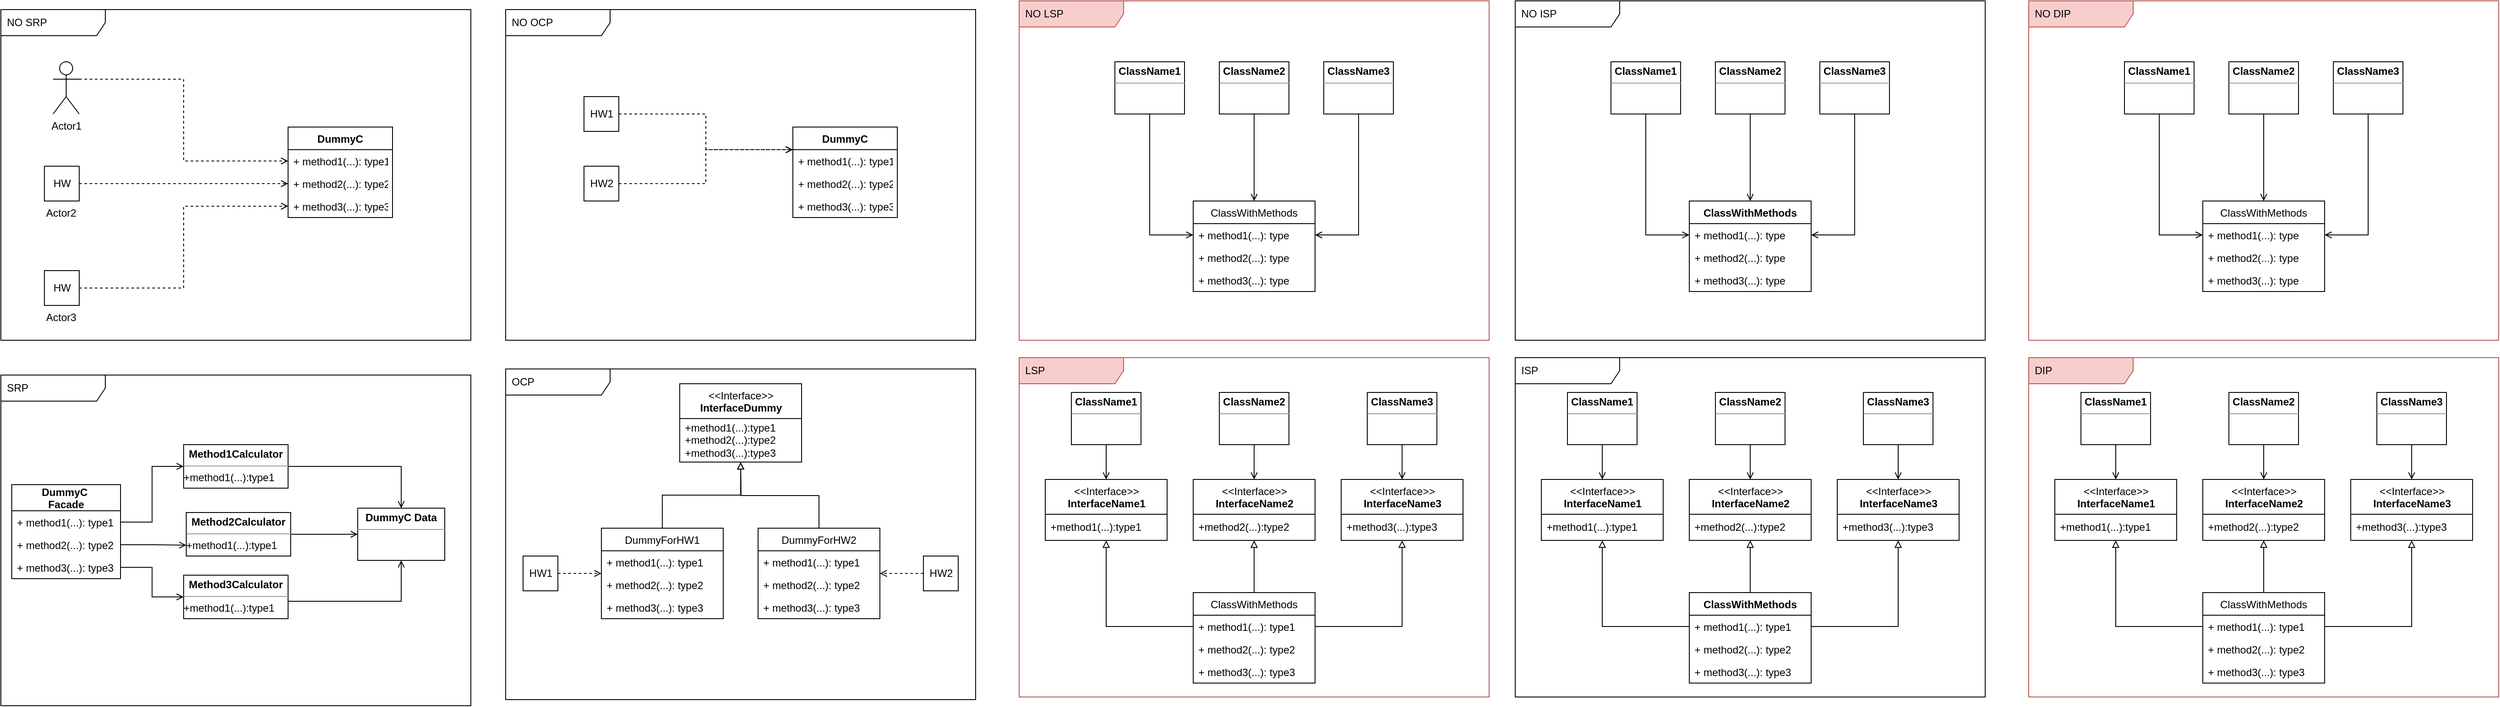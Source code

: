 <mxfile version="20.7.4" type="device" pages="2"><diagram id="FZfLSOtbO3WgHkGWXo8o" name="SOLIDforCpp"><mxGraphModel dx="3436" dy="993" grid="1" gridSize="10" guides="1" tooltips="1" connect="1" arrows="1" fold="1" page="1" pageScale="1" pageWidth="583" pageHeight="413" math="0" shadow="0"><root><mxCell id="0"/><mxCell id="1" parent="0"/><mxCell id="c2mZuL-Bpe0Vp7_oDaeR-1" value="NO ISP" style="shape=umlFrame;whiteSpace=wrap;html=1;width=120;height=30;boundedLbl=1;verticalAlign=middle;align=left;spacingLeft=5;" vertex="1" parent="1"><mxGeometry x="10" y="10" width="540" height="390" as="geometry"/></mxCell><mxCell id="c2mZuL-Bpe0Vp7_oDaeR-16" style="edgeStyle=orthogonalEdgeStyle;rounded=0;orthogonalLoop=1;jettySize=auto;html=1;exitX=0.5;exitY=1;exitDx=0;exitDy=0;endArrow=open;endFill=0;entryX=0;entryY=0.5;entryDx=0;entryDy=0;" edge="1" parent="1" source="c2mZuL-Bpe0Vp7_oDaeR-8" target="c2mZuL-Bpe0Vp7_oDaeR-12"><mxGeometry relative="1" as="geometry"/></mxCell><mxCell id="c2mZuL-Bpe0Vp7_oDaeR-8" value="&lt;p style=&quot;margin:0px;margin-top:4px;text-align:center;&quot;&gt;&lt;b&gt;ClassName1&lt;/b&gt;&lt;/p&gt;&lt;hr size=&quot;1&quot;&gt;&lt;div style=&quot;height:2px;&quot;&gt;&lt;/div&gt;" style="verticalAlign=top;align=left;overflow=fill;fontSize=12;fontFamily=Helvetica;html=1;" vertex="1" parent="1"><mxGeometry x="120" y="80" width="80" height="60" as="geometry"/></mxCell><mxCell id="c2mZuL-Bpe0Vp7_oDaeR-17" style="edgeStyle=orthogonalEdgeStyle;rounded=0;orthogonalLoop=1;jettySize=auto;html=1;exitX=0.5;exitY=1;exitDx=0;exitDy=0;entryX=0.5;entryY=0;entryDx=0;entryDy=0;endArrow=open;endFill=0;" edge="1" parent="1" source="c2mZuL-Bpe0Vp7_oDaeR-9" target="c2mZuL-Bpe0Vp7_oDaeR-11"><mxGeometry relative="1" as="geometry"/></mxCell><mxCell id="c2mZuL-Bpe0Vp7_oDaeR-9" value="&lt;p style=&quot;margin:0px;margin-top:4px;text-align:center;&quot;&gt;&lt;b&gt;ClassName2&lt;/b&gt;&lt;/p&gt;&lt;hr size=&quot;1&quot;&gt;&lt;div style=&quot;height:2px;&quot;&gt;&lt;/div&gt;" style="verticalAlign=top;align=left;overflow=fill;fontSize=12;fontFamily=Helvetica;html=1;" vertex="1" parent="1"><mxGeometry x="240" y="80" width="80" height="60" as="geometry"/></mxCell><mxCell id="c2mZuL-Bpe0Vp7_oDaeR-18" style="edgeStyle=orthogonalEdgeStyle;rounded=0;orthogonalLoop=1;jettySize=auto;html=1;exitX=0.5;exitY=1;exitDx=0;exitDy=0;endArrow=open;endFill=0;entryX=1;entryY=0.5;entryDx=0;entryDy=0;" edge="1" parent="1" source="c2mZuL-Bpe0Vp7_oDaeR-10" target="c2mZuL-Bpe0Vp7_oDaeR-12"><mxGeometry relative="1" as="geometry"><mxPoint x="280" y="240" as="targetPoint"/></mxGeometry></mxCell><mxCell id="c2mZuL-Bpe0Vp7_oDaeR-10" value="&lt;p style=&quot;margin:0px;margin-top:4px;text-align:center;&quot;&gt;&lt;b&gt;ClassName3&lt;/b&gt;&lt;/p&gt;&lt;hr size=&quot;1&quot;&gt;&lt;div style=&quot;height:2px;&quot;&gt;&lt;/div&gt;" style="verticalAlign=top;align=left;overflow=fill;fontSize=12;fontFamily=Helvetica;html=1;" vertex="1" parent="1"><mxGeometry x="360" y="80" width="80" height="60" as="geometry"/></mxCell><mxCell id="c2mZuL-Bpe0Vp7_oDaeR-11" value="ClassWithMethods" style="swimlane;fontStyle=1;childLayout=stackLayout;horizontal=1;startSize=26;fillColor=none;horizontalStack=0;resizeParent=1;resizeParentMax=0;resizeLast=0;collapsible=1;marginBottom=0;" vertex="1" parent="1"><mxGeometry x="210" y="240" width="140" height="104" as="geometry"/></mxCell><mxCell id="c2mZuL-Bpe0Vp7_oDaeR-12" value="+ method1(...): type" style="text;strokeColor=none;fillColor=none;align=left;verticalAlign=top;spacingLeft=4;spacingRight=4;overflow=hidden;rotatable=0;points=[[0,0.5],[1,0.5]];portConstraint=eastwest;" vertex="1" parent="c2mZuL-Bpe0Vp7_oDaeR-11"><mxGeometry y="26" width="140" height="26" as="geometry"/></mxCell><mxCell id="c2mZuL-Bpe0Vp7_oDaeR-13" value="+ method2(...): type" style="text;strokeColor=none;fillColor=none;align=left;verticalAlign=top;spacingLeft=4;spacingRight=4;overflow=hidden;rotatable=0;points=[[0,0.5],[1,0.5]];portConstraint=eastwest;" vertex="1" parent="c2mZuL-Bpe0Vp7_oDaeR-11"><mxGeometry y="52" width="140" height="26" as="geometry"/></mxCell><mxCell id="c2mZuL-Bpe0Vp7_oDaeR-14" value="+ method3(...): type" style="text;strokeColor=none;fillColor=none;align=left;verticalAlign=top;spacingLeft=4;spacingRight=4;overflow=hidden;rotatable=0;points=[[0,0.5],[1,0.5]];portConstraint=eastwest;" vertex="1" parent="c2mZuL-Bpe0Vp7_oDaeR-11"><mxGeometry y="78" width="140" height="26" as="geometry"/></mxCell><mxCell id="c2mZuL-Bpe0Vp7_oDaeR-19" value="ISP&amp;nbsp;" style="shape=umlFrame;whiteSpace=wrap;html=1;width=120;height=30;boundedLbl=1;verticalAlign=middle;align=left;spacingLeft=5;" vertex="1" parent="1"><mxGeometry x="10" y="420" width="540" height="390" as="geometry"/></mxCell><mxCell id="c2mZuL-Bpe0Vp7_oDaeR-40" style="edgeStyle=orthogonalEdgeStyle;rounded=0;orthogonalLoop=1;jettySize=auto;html=1;exitX=0.5;exitY=1;exitDx=0;exitDy=0;endArrow=open;endFill=0;" edge="1" parent="1" source="c2mZuL-Bpe0Vp7_oDaeR-21" target="c2mZuL-Bpe0Vp7_oDaeR-34"><mxGeometry relative="1" as="geometry"/></mxCell><mxCell id="c2mZuL-Bpe0Vp7_oDaeR-21" value="&lt;p style=&quot;margin:0px;margin-top:4px;text-align:center;&quot;&gt;&lt;b&gt;ClassName1&lt;/b&gt;&lt;/p&gt;&lt;hr size=&quot;1&quot;&gt;&lt;div style=&quot;height:2px;&quot;&gt;&lt;/div&gt;" style="verticalAlign=top;align=left;overflow=fill;fontSize=12;fontFamily=Helvetica;html=1;" vertex="1" parent="1"><mxGeometry x="70" y="460" width="80" height="60" as="geometry"/></mxCell><mxCell id="c2mZuL-Bpe0Vp7_oDaeR-41" style="edgeStyle=orthogonalEdgeStyle;rounded=0;orthogonalLoop=1;jettySize=auto;html=1;exitX=0.5;exitY=1;exitDx=0;exitDy=0;endArrow=open;endFill=0;" edge="1" parent="1" source="c2mZuL-Bpe0Vp7_oDaeR-23" target="c2mZuL-Bpe0Vp7_oDaeR-36"><mxGeometry relative="1" as="geometry"/></mxCell><mxCell id="c2mZuL-Bpe0Vp7_oDaeR-23" value="&lt;p style=&quot;margin:0px;margin-top:4px;text-align:center;&quot;&gt;&lt;b&gt;ClassName2&lt;/b&gt;&lt;/p&gt;&lt;hr size=&quot;1&quot;&gt;&lt;div style=&quot;height:2px;&quot;&gt;&lt;/div&gt;" style="verticalAlign=top;align=left;overflow=fill;fontSize=12;fontFamily=Helvetica;html=1;" vertex="1" parent="1"><mxGeometry x="240" y="460" width="80" height="60" as="geometry"/></mxCell><mxCell id="c2mZuL-Bpe0Vp7_oDaeR-42" style="edgeStyle=orthogonalEdgeStyle;rounded=0;orthogonalLoop=1;jettySize=auto;html=1;exitX=0.5;exitY=1;exitDx=0;exitDy=0;endArrow=open;endFill=0;" edge="1" parent="1" source="c2mZuL-Bpe0Vp7_oDaeR-25" target="c2mZuL-Bpe0Vp7_oDaeR-38"><mxGeometry relative="1" as="geometry"/></mxCell><mxCell id="c2mZuL-Bpe0Vp7_oDaeR-25" value="&lt;p style=&quot;margin:0px;margin-top:4px;text-align:center;&quot;&gt;&lt;b&gt;ClassName3&lt;/b&gt;&lt;/p&gt;&lt;hr size=&quot;1&quot;&gt;&lt;div style=&quot;height:2px;&quot;&gt;&lt;/div&gt;" style="verticalAlign=top;align=left;overflow=fill;fontSize=12;fontFamily=Helvetica;html=1;" vertex="1" parent="1"><mxGeometry x="410" y="460" width="80" height="60" as="geometry"/></mxCell><mxCell id="c2mZuL-Bpe0Vp7_oDaeR-44" style="edgeStyle=orthogonalEdgeStyle;rounded=0;orthogonalLoop=1;jettySize=auto;html=1;exitX=0.5;exitY=0;exitDx=0;exitDy=0;endArrow=block;endFill=0;" edge="1" parent="1" source="c2mZuL-Bpe0Vp7_oDaeR-26" target="c2mZuL-Bpe0Vp7_oDaeR-36"><mxGeometry relative="1" as="geometry"/></mxCell><mxCell id="c2mZuL-Bpe0Vp7_oDaeR-26" value="ClassWithMethods" style="swimlane;fontStyle=1;childLayout=stackLayout;horizontal=1;startSize=26;fillColor=none;horizontalStack=0;resizeParent=1;resizeParentMax=0;resizeLast=0;collapsible=1;marginBottom=0;" vertex="1" parent="1"><mxGeometry x="210" y="690" width="140" height="104" as="geometry"/></mxCell><mxCell id="c2mZuL-Bpe0Vp7_oDaeR-27" value="+ method1(...): type1" style="text;strokeColor=none;fillColor=none;align=left;verticalAlign=top;spacingLeft=4;spacingRight=4;overflow=hidden;rotatable=0;points=[[0,0.5],[1,0.5]];portConstraint=eastwest;" vertex="1" parent="c2mZuL-Bpe0Vp7_oDaeR-26"><mxGeometry y="26" width="140" height="26" as="geometry"/></mxCell><mxCell id="c2mZuL-Bpe0Vp7_oDaeR-28" value="+ method2(...): type2" style="text;strokeColor=none;fillColor=none;align=left;verticalAlign=top;spacingLeft=4;spacingRight=4;overflow=hidden;rotatable=0;points=[[0,0.5],[1,0.5]];portConstraint=eastwest;" vertex="1" parent="c2mZuL-Bpe0Vp7_oDaeR-26"><mxGeometry y="52" width="140" height="26" as="geometry"/></mxCell><mxCell id="c2mZuL-Bpe0Vp7_oDaeR-29" value="+ method3(...): type3" style="text;strokeColor=none;fillColor=none;align=left;verticalAlign=top;spacingLeft=4;spacingRight=4;overflow=hidden;rotatable=0;points=[[0,0.5],[1,0.5]];portConstraint=eastwest;" vertex="1" parent="c2mZuL-Bpe0Vp7_oDaeR-26"><mxGeometry y="78" width="140" height="26" as="geometry"/></mxCell><mxCell id="c2mZuL-Bpe0Vp7_oDaeR-34" value="&amp;lt;&amp;lt;Interface&amp;gt;&amp;gt;&lt;br&gt;&lt;b&gt;InterfaceName1&lt;/b&gt;" style="swimlane;fontStyle=0;align=center;verticalAlign=top;childLayout=stackLayout;horizontal=1;startSize=40;horizontalStack=0;resizeParent=1;resizeParentMax=0;resizeLast=0;collapsible=0;marginBottom=0;html=1;" vertex="1" parent="1"><mxGeometry x="40" y="560" width="140" height="70" as="geometry"/></mxCell><mxCell id="c2mZuL-Bpe0Vp7_oDaeR-35" value="+method1(...):type1" style="text;html=1;strokeColor=none;fillColor=none;align=left;verticalAlign=middle;spacingLeft=4;spacingRight=4;overflow=hidden;rotatable=0;points=[[0,0.5],[1,0.5]];portConstraint=eastwest;" vertex="1" parent="c2mZuL-Bpe0Vp7_oDaeR-34"><mxGeometry y="40" width="140" height="30" as="geometry"/></mxCell><mxCell id="c2mZuL-Bpe0Vp7_oDaeR-36" value="&amp;lt;&amp;lt;Interface&amp;gt;&amp;gt;&lt;br&gt;&lt;b&gt;InterfaceName2&lt;/b&gt;" style="swimlane;fontStyle=0;align=center;verticalAlign=top;childLayout=stackLayout;horizontal=1;startSize=40;horizontalStack=0;resizeParent=1;resizeParentMax=0;resizeLast=0;collapsible=0;marginBottom=0;html=1;" vertex="1" parent="1"><mxGeometry x="210" y="560" width="140" height="70" as="geometry"/></mxCell><mxCell id="c2mZuL-Bpe0Vp7_oDaeR-37" value="+method2(...):type2" style="text;html=1;strokeColor=none;fillColor=none;align=left;verticalAlign=middle;spacingLeft=4;spacingRight=4;overflow=hidden;rotatable=0;points=[[0,0.5],[1,0.5]];portConstraint=eastwest;" vertex="1" parent="c2mZuL-Bpe0Vp7_oDaeR-36"><mxGeometry y="40" width="140" height="30" as="geometry"/></mxCell><mxCell id="c2mZuL-Bpe0Vp7_oDaeR-38" value="&amp;lt;&amp;lt;Interface&amp;gt;&amp;gt;&lt;br&gt;&lt;b&gt;InterfaceName3&lt;/b&gt;" style="swimlane;fontStyle=0;align=center;verticalAlign=top;childLayout=stackLayout;horizontal=1;startSize=40;horizontalStack=0;resizeParent=1;resizeParentMax=0;resizeLast=0;collapsible=0;marginBottom=0;html=1;" vertex="1" parent="1"><mxGeometry x="380" y="560" width="140" height="70" as="geometry"/></mxCell><mxCell id="c2mZuL-Bpe0Vp7_oDaeR-39" value="+method3(...):type3" style="text;html=1;strokeColor=none;fillColor=none;align=left;verticalAlign=middle;spacingLeft=4;spacingRight=4;overflow=hidden;rotatable=0;points=[[0,0.5],[1,0.5]];portConstraint=eastwest;" vertex="1" parent="c2mZuL-Bpe0Vp7_oDaeR-38"><mxGeometry y="40" width="140" height="30" as="geometry"/></mxCell><mxCell id="c2mZuL-Bpe0Vp7_oDaeR-43" style="edgeStyle=orthogonalEdgeStyle;rounded=0;orthogonalLoop=1;jettySize=auto;html=1;exitX=0;exitY=0.5;exitDx=0;exitDy=0;entryX=0.5;entryY=1;entryDx=0;entryDy=0;entryPerimeter=0;endArrow=block;endFill=0;" edge="1" parent="1" source="c2mZuL-Bpe0Vp7_oDaeR-27" target="c2mZuL-Bpe0Vp7_oDaeR-35"><mxGeometry relative="1" as="geometry"/></mxCell><mxCell id="c2mZuL-Bpe0Vp7_oDaeR-45" style="edgeStyle=orthogonalEdgeStyle;rounded=0;orthogonalLoop=1;jettySize=auto;html=1;exitX=1;exitY=0.5;exitDx=0;exitDy=0;endArrow=block;endFill=0;" edge="1" parent="1" source="c2mZuL-Bpe0Vp7_oDaeR-27" target="c2mZuL-Bpe0Vp7_oDaeR-38"><mxGeometry relative="1" as="geometry"/></mxCell><mxCell id="c2mZuL-Bpe0Vp7_oDaeR-46" value="NO DIP" style="shape=umlFrame;whiteSpace=wrap;html=1;width=120;height=30;boundedLbl=1;verticalAlign=middle;align=left;spacingLeft=5;fillColor=#f8cecc;strokeColor=#b85450;" vertex="1" parent="1"><mxGeometry x="600" y="10" width="540" height="390" as="geometry"/></mxCell><mxCell id="c2mZuL-Bpe0Vp7_oDaeR-47" style="edgeStyle=orthogonalEdgeStyle;rounded=0;orthogonalLoop=1;jettySize=auto;html=1;exitX=0.5;exitY=1;exitDx=0;exitDy=0;endArrow=open;endFill=0;entryX=0;entryY=0.5;entryDx=0;entryDy=0;" edge="1" parent="1" source="c2mZuL-Bpe0Vp7_oDaeR-48" target="c2mZuL-Bpe0Vp7_oDaeR-54"><mxGeometry relative="1" as="geometry"/></mxCell><mxCell id="c2mZuL-Bpe0Vp7_oDaeR-48" value="&lt;p style=&quot;margin:0px;margin-top:4px;text-align:center;&quot;&gt;&lt;b&gt;ClassName1&lt;/b&gt;&lt;/p&gt;&lt;hr size=&quot;1&quot;&gt;&lt;div style=&quot;height:2px;&quot;&gt;&lt;/div&gt;" style="verticalAlign=top;align=left;overflow=fill;fontSize=12;fontFamily=Helvetica;html=1;" vertex="1" parent="1"><mxGeometry x="710" y="80" width="80" height="60" as="geometry"/></mxCell><mxCell id="c2mZuL-Bpe0Vp7_oDaeR-49" style="edgeStyle=orthogonalEdgeStyle;rounded=0;orthogonalLoop=1;jettySize=auto;html=1;exitX=0.5;exitY=1;exitDx=0;exitDy=0;entryX=0.5;entryY=0;entryDx=0;entryDy=0;endArrow=open;endFill=0;" edge="1" parent="1" source="c2mZuL-Bpe0Vp7_oDaeR-50" target="c2mZuL-Bpe0Vp7_oDaeR-53"><mxGeometry relative="1" as="geometry"/></mxCell><mxCell id="c2mZuL-Bpe0Vp7_oDaeR-50" value="&lt;p style=&quot;margin:0px;margin-top:4px;text-align:center;&quot;&gt;&lt;b&gt;ClassName2&lt;/b&gt;&lt;/p&gt;&lt;hr size=&quot;1&quot;&gt;&lt;div style=&quot;height:2px;&quot;&gt;&lt;/div&gt;" style="verticalAlign=top;align=left;overflow=fill;fontSize=12;fontFamily=Helvetica;html=1;" vertex="1" parent="1"><mxGeometry x="830" y="80" width="80" height="60" as="geometry"/></mxCell><mxCell id="c2mZuL-Bpe0Vp7_oDaeR-51" style="edgeStyle=orthogonalEdgeStyle;rounded=0;orthogonalLoop=1;jettySize=auto;html=1;exitX=0.5;exitY=1;exitDx=0;exitDy=0;endArrow=open;endFill=0;entryX=1;entryY=0.5;entryDx=0;entryDy=0;" edge="1" parent="1" source="c2mZuL-Bpe0Vp7_oDaeR-52" target="c2mZuL-Bpe0Vp7_oDaeR-54"><mxGeometry relative="1" as="geometry"><mxPoint x="870" y="240" as="targetPoint"/></mxGeometry></mxCell><mxCell id="c2mZuL-Bpe0Vp7_oDaeR-52" value="&lt;p style=&quot;margin:0px;margin-top:4px;text-align:center;&quot;&gt;&lt;b&gt;ClassName3&lt;/b&gt;&lt;/p&gt;&lt;hr size=&quot;1&quot;&gt;&lt;div style=&quot;height:2px;&quot;&gt;&lt;/div&gt;" style="verticalAlign=top;align=left;overflow=fill;fontSize=12;fontFamily=Helvetica;html=1;" vertex="1" parent="1"><mxGeometry x="950" y="80" width="80" height="60" as="geometry"/></mxCell><mxCell id="c2mZuL-Bpe0Vp7_oDaeR-53" value="ClassWithMethods" style="swimlane;fontStyle=0;childLayout=stackLayout;horizontal=1;startSize=26;fillColor=none;horizontalStack=0;resizeParent=1;resizeParentMax=0;resizeLast=0;collapsible=1;marginBottom=0;" vertex="1" parent="1"><mxGeometry x="800" y="240" width="140" height="104" as="geometry"/></mxCell><mxCell id="c2mZuL-Bpe0Vp7_oDaeR-54" value="+ method1(...): type" style="text;strokeColor=none;fillColor=none;align=left;verticalAlign=top;spacingLeft=4;spacingRight=4;overflow=hidden;rotatable=0;points=[[0,0.5],[1,0.5]];portConstraint=eastwest;" vertex="1" parent="c2mZuL-Bpe0Vp7_oDaeR-53"><mxGeometry y="26" width="140" height="26" as="geometry"/></mxCell><mxCell id="c2mZuL-Bpe0Vp7_oDaeR-55" value="+ method2(...): type" style="text;strokeColor=none;fillColor=none;align=left;verticalAlign=top;spacingLeft=4;spacingRight=4;overflow=hidden;rotatable=0;points=[[0,0.5],[1,0.5]];portConstraint=eastwest;" vertex="1" parent="c2mZuL-Bpe0Vp7_oDaeR-53"><mxGeometry y="52" width="140" height="26" as="geometry"/></mxCell><mxCell id="c2mZuL-Bpe0Vp7_oDaeR-56" value="+ method3(...): type" style="text;strokeColor=none;fillColor=none;align=left;verticalAlign=top;spacingLeft=4;spacingRight=4;overflow=hidden;rotatable=0;points=[[0,0.5],[1,0.5]];portConstraint=eastwest;" vertex="1" parent="c2mZuL-Bpe0Vp7_oDaeR-53"><mxGeometry y="78" width="140" height="26" as="geometry"/></mxCell><mxCell id="c2mZuL-Bpe0Vp7_oDaeR-57" value="DIP" style="shape=umlFrame;whiteSpace=wrap;html=1;width=120;height=30;boundedLbl=1;verticalAlign=middle;align=left;spacingLeft=5;fillColor=#f8cecc;strokeColor=#b85450;" vertex="1" parent="1"><mxGeometry x="600" y="420" width="540" height="390" as="geometry"/></mxCell><mxCell id="c2mZuL-Bpe0Vp7_oDaeR-58" style="edgeStyle=orthogonalEdgeStyle;rounded=0;orthogonalLoop=1;jettySize=auto;html=1;exitX=0.5;exitY=1;exitDx=0;exitDy=0;endArrow=open;endFill=0;" edge="1" parent="1" source="c2mZuL-Bpe0Vp7_oDaeR-59" target="c2mZuL-Bpe0Vp7_oDaeR-69"><mxGeometry relative="1" as="geometry"/></mxCell><mxCell id="c2mZuL-Bpe0Vp7_oDaeR-59" value="&lt;p style=&quot;margin:0px;margin-top:4px;text-align:center;&quot;&gt;&lt;b&gt;ClassName1&lt;/b&gt;&lt;/p&gt;&lt;hr size=&quot;1&quot;&gt;&lt;div style=&quot;height:2px;&quot;&gt;&lt;/div&gt;" style="verticalAlign=top;align=left;overflow=fill;fontSize=12;fontFamily=Helvetica;html=1;" vertex="1" parent="1"><mxGeometry x="660" y="460" width="80" height="60" as="geometry"/></mxCell><mxCell id="c2mZuL-Bpe0Vp7_oDaeR-60" style="edgeStyle=orthogonalEdgeStyle;rounded=0;orthogonalLoop=1;jettySize=auto;html=1;exitX=0.5;exitY=1;exitDx=0;exitDy=0;endArrow=open;endFill=0;" edge="1" parent="1" source="c2mZuL-Bpe0Vp7_oDaeR-61" target="c2mZuL-Bpe0Vp7_oDaeR-71"><mxGeometry relative="1" as="geometry"/></mxCell><mxCell id="c2mZuL-Bpe0Vp7_oDaeR-61" value="&lt;p style=&quot;margin:0px;margin-top:4px;text-align:center;&quot;&gt;&lt;b&gt;ClassName2&lt;/b&gt;&lt;/p&gt;&lt;hr size=&quot;1&quot;&gt;&lt;div style=&quot;height:2px;&quot;&gt;&lt;/div&gt;" style="verticalAlign=top;align=left;overflow=fill;fontSize=12;fontFamily=Helvetica;html=1;" vertex="1" parent="1"><mxGeometry x="830" y="460" width="80" height="60" as="geometry"/></mxCell><mxCell id="c2mZuL-Bpe0Vp7_oDaeR-62" style="edgeStyle=orthogonalEdgeStyle;rounded=0;orthogonalLoop=1;jettySize=auto;html=1;exitX=0.5;exitY=1;exitDx=0;exitDy=0;endArrow=open;endFill=0;" edge="1" parent="1" source="c2mZuL-Bpe0Vp7_oDaeR-63" target="c2mZuL-Bpe0Vp7_oDaeR-73"><mxGeometry relative="1" as="geometry"/></mxCell><mxCell id="c2mZuL-Bpe0Vp7_oDaeR-63" value="&lt;p style=&quot;margin:0px;margin-top:4px;text-align:center;&quot;&gt;&lt;b&gt;ClassName3&lt;/b&gt;&lt;/p&gt;&lt;hr size=&quot;1&quot;&gt;&lt;div style=&quot;height:2px;&quot;&gt;&lt;/div&gt;" style="verticalAlign=top;align=left;overflow=fill;fontSize=12;fontFamily=Helvetica;html=1;" vertex="1" parent="1"><mxGeometry x="1000" y="460" width="80" height="60" as="geometry"/></mxCell><mxCell id="c2mZuL-Bpe0Vp7_oDaeR-64" style="edgeStyle=orthogonalEdgeStyle;rounded=0;orthogonalLoop=1;jettySize=auto;html=1;exitX=0.5;exitY=0;exitDx=0;exitDy=0;endArrow=block;endFill=0;" edge="1" parent="1" source="c2mZuL-Bpe0Vp7_oDaeR-65" target="c2mZuL-Bpe0Vp7_oDaeR-71"><mxGeometry relative="1" as="geometry"/></mxCell><mxCell id="c2mZuL-Bpe0Vp7_oDaeR-65" value="ClassWithMethods" style="swimlane;fontStyle=0;childLayout=stackLayout;horizontal=1;startSize=26;fillColor=none;horizontalStack=0;resizeParent=1;resizeParentMax=0;resizeLast=0;collapsible=1;marginBottom=0;" vertex="1" parent="1"><mxGeometry x="800" y="690" width="140" height="104" as="geometry"/></mxCell><mxCell id="c2mZuL-Bpe0Vp7_oDaeR-66" value="+ method1(...): type1" style="text;strokeColor=none;fillColor=none;align=left;verticalAlign=top;spacingLeft=4;spacingRight=4;overflow=hidden;rotatable=0;points=[[0,0.5],[1,0.5]];portConstraint=eastwest;" vertex="1" parent="c2mZuL-Bpe0Vp7_oDaeR-65"><mxGeometry y="26" width="140" height="26" as="geometry"/></mxCell><mxCell id="c2mZuL-Bpe0Vp7_oDaeR-67" value="+ method2(...): type2" style="text;strokeColor=none;fillColor=none;align=left;verticalAlign=top;spacingLeft=4;spacingRight=4;overflow=hidden;rotatable=0;points=[[0,0.5],[1,0.5]];portConstraint=eastwest;" vertex="1" parent="c2mZuL-Bpe0Vp7_oDaeR-65"><mxGeometry y="52" width="140" height="26" as="geometry"/></mxCell><mxCell id="c2mZuL-Bpe0Vp7_oDaeR-68" value="+ method3(...): type3" style="text;strokeColor=none;fillColor=none;align=left;verticalAlign=top;spacingLeft=4;spacingRight=4;overflow=hidden;rotatable=0;points=[[0,0.5],[1,0.5]];portConstraint=eastwest;" vertex="1" parent="c2mZuL-Bpe0Vp7_oDaeR-65"><mxGeometry y="78" width="140" height="26" as="geometry"/></mxCell><mxCell id="c2mZuL-Bpe0Vp7_oDaeR-69" value="&amp;lt;&amp;lt;Interface&amp;gt;&amp;gt;&lt;br&gt;&lt;b&gt;InterfaceName1&lt;/b&gt;" style="swimlane;fontStyle=0;align=center;verticalAlign=top;childLayout=stackLayout;horizontal=1;startSize=40;horizontalStack=0;resizeParent=1;resizeParentMax=0;resizeLast=0;collapsible=0;marginBottom=0;html=1;" vertex="1" parent="1"><mxGeometry x="630" y="560" width="140" height="70" as="geometry"/></mxCell><mxCell id="c2mZuL-Bpe0Vp7_oDaeR-70" value="+method1(...):type1" style="text;html=1;strokeColor=none;fillColor=none;align=left;verticalAlign=middle;spacingLeft=4;spacingRight=4;overflow=hidden;rotatable=0;points=[[0,0.5],[1,0.5]];portConstraint=eastwest;" vertex="1" parent="c2mZuL-Bpe0Vp7_oDaeR-69"><mxGeometry y="40" width="140" height="30" as="geometry"/></mxCell><mxCell id="c2mZuL-Bpe0Vp7_oDaeR-71" value="&amp;lt;&amp;lt;Interface&amp;gt;&amp;gt;&lt;br&gt;&lt;b&gt;InterfaceName2&lt;/b&gt;" style="swimlane;fontStyle=0;align=center;verticalAlign=top;childLayout=stackLayout;horizontal=1;startSize=40;horizontalStack=0;resizeParent=1;resizeParentMax=0;resizeLast=0;collapsible=0;marginBottom=0;html=1;" vertex="1" parent="1"><mxGeometry x="800" y="560" width="140" height="70" as="geometry"/></mxCell><mxCell id="c2mZuL-Bpe0Vp7_oDaeR-72" value="+method2(...):type2" style="text;html=1;strokeColor=none;fillColor=none;align=left;verticalAlign=middle;spacingLeft=4;spacingRight=4;overflow=hidden;rotatable=0;points=[[0,0.5],[1,0.5]];portConstraint=eastwest;" vertex="1" parent="c2mZuL-Bpe0Vp7_oDaeR-71"><mxGeometry y="40" width="140" height="30" as="geometry"/></mxCell><mxCell id="c2mZuL-Bpe0Vp7_oDaeR-73" value="&amp;lt;&amp;lt;Interface&amp;gt;&amp;gt;&lt;br&gt;&lt;b&gt;InterfaceName3&lt;/b&gt;" style="swimlane;fontStyle=0;align=center;verticalAlign=top;childLayout=stackLayout;horizontal=1;startSize=40;horizontalStack=0;resizeParent=1;resizeParentMax=0;resizeLast=0;collapsible=0;marginBottom=0;html=1;" vertex="1" parent="1"><mxGeometry x="970" y="560" width="140" height="70" as="geometry"/></mxCell><mxCell id="c2mZuL-Bpe0Vp7_oDaeR-74" value="+method3(...):type3" style="text;html=1;strokeColor=none;fillColor=none;align=left;verticalAlign=middle;spacingLeft=4;spacingRight=4;overflow=hidden;rotatable=0;points=[[0,0.5],[1,0.5]];portConstraint=eastwest;" vertex="1" parent="c2mZuL-Bpe0Vp7_oDaeR-73"><mxGeometry y="40" width="140" height="30" as="geometry"/></mxCell><mxCell id="c2mZuL-Bpe0Vp7_oDaeR-75" style="edgeStyle=orthogonalEdgeStyle;rounded=0;orthogonalLoop=1;jettySize=auto;html=1;exitX=0;exitY=0.5;exitDx=0;exitDy=0;entryX=0.5;entryY=1;entryDx=0;entryDy=0;entryPerimeter=0;endArrow=block;endFill=0;" edge="1" parent="1" source="c2mZuL-Bpe0Vp7_oDaeR-66" target="c2mZuL-Bpe0Vp7_oDaeR-70"><mxGeometry relative="1" as="geometry"/></mxCell><mxCell id="c2mZuL-Bpe0Vp7_oDaeR-76" style="edgeStyle=orthogonalEdgeStyle;rounded=0;orthogonalLoop=1;jettySize=auto;html=1;exitX=1;exitY=0.5;exitDx=0;exitDy=0;endArrow=block;endFill=0;" edge="1" parent="1" source="c2mZuL-Bpe0Vp7_oDaeR-66" target="c2mZuL-Bpe0Vp7_oDaeR-73"><mxGeometry relative="1" as="geometry"/></mxCell><mxCell id="c2mZuL-Bpe0Vp7_oDaeR-77" value="NO LSP" style="shape=umlFrame;whiteSpace=wrap;html=1;width=120;height=30;boundedLbl=1;verticalAlign=middle;align=left;spacingLeft=5;fillColor=#f8cecc;strokeColor=#b85450;" vertex="1" parent="1"><mxGeometry x="-560" y="10" width="540" height="390" as="geometry"/></mxCell><mxCell id="c2mZuL-Bpe0Vp7_oDaeR-78" style="edgeStyle=orthogonalEdgeStyle;rounded=0;orthogonalLoop=1;jettySize=auto;html=1;exitX=0.5;exitY=1;exitDx=0;exitDy=0;endArrow=open;endFill=0;entryX=0;entryY=0.5;entryDx=0;entryDy=0;" edge="1" parent="1" source="c2mZuL-Bpe0Vp7_oDaeR-79" target="c2mZuL-Bpe0Vp7_oDaeR-85"><mxGeometry relative="1" as="geometry"/></mxCell><mxCell id="c2mZuL-Bpe0Vp7_oDaeR-79" value="&lt;p style=&quot;margin:0px;margin-top:4px;text-align:center;&quot;&gt;&lt;b&gt;ClassName1&lt;/b&gt;&lt;/p&gt;&lt;hr size=&quot;1&quot;&gt;&lt;div style=&quot;height:2px;&quot;&gt;&lt;/div&gt;" style="verticalAlign=top;align=left;overflow=fill;fontSize=12;fontFamily=Helvetica;html=1;" vertex="1" parent="1"><mxGeometry x="-450" y="80" width="80" height="60" as="geometry"/></mxCell><mxCell id="c2mZuL-Bpe0Vp7_oDaeR-80" style="edgeStyle=orthogonalEdgeStyle;rounded=0;orthogonalLoop=1;jettySize=auto;html=1;exitX=0.5;exitY=1;exitDx=0;exitDy=0;entryX=0.5;entryY=0;entryDx=0;entryDy=0;endArrow=open;endFill=0;" edge="1" parent="1" source="c2mZuL-Bpe0Vp7_oDaeR-81" target="c2mZuL-Bpe0Vp7_oDaeR-84"><mxGeometry relative="1" as="geometry"/></mxCell><mxCell id="c2mZuL-Bpe0Vp7_oDaeR-81" value="&lt;p style=&quot;margin:0px;margin-top:4px;text-align:center;&quot;&gt;&lt;b&gt;ClassName2&lt;/b&gt;&lt;/p&gt;&lt;hr size=&quot;1&quot;&gt;&lt;div style=&quot;height:2px;&quot;&gt;&lt;/div&gt;" style="verticalAlign=top;align=left;overflow=fill;fontSize=12;fontFamily=Helvetica;html=1;" vertex="1" parent="1"><mxGeometry x="-330" y="80" width="80" height="60" as="geometry"/></mxCell><mxCell id="c2mZuL-Bpe0Vp7_oDaeR-82" style="edgeStyle=orthogonalEdgeStyle;rounded=0;orthogonalLoop=1;jettySize=auto;html=1;exitX=0.5;exitY=1;exitDx=0;exitDy=0;endArrow=open;endFill=0;entryX=1;entryY=0.5;entryDx=0;entryDy=0;" edge="1" parent="1" source="c2mZuL-Bpe0Vp7_oDaeR-83" target="c2mZuL-Bpe0Vp7_oDaeR-85"><mxGeometry relative="1" as="geometry"><mxPoint x="-290" y="240" as="targetPoint"/></mxGeometry></mxCell><mxCell id="c2mZuL-Bpe0Vp7_oDaeR-83" value="&lt;p style=&quot;margin:0px;margin-top:4px;text-align:center;&quot;&gt;&lt;b&gt;ClassName3&lt;/b&gt;&lt;/p&gt;&lt;hr size=&quot;1&quot;&gt;&lt;div style=&quot;height:2px;&quot;&gt;&lt;/div&gt;" style="verticalAlign=top;align=left;overflow=fill;fontSize=12;fontFamily=Helvetica;html=1;" vertex="1" parent="1"><mxGeometry x="-210" y="80" width="80" height="60" as="geometry"/></mxCell><mxCell id="c2mZuL-Bpe0Vp7_oDaeR-84" value="ClassWithMethods" style="swimlane;fontStyle=0;childLayout=stackLayout;horizontal=1;startSize=26;fillColor=none;horizontalStack=0;resizeParent=1;resizeParentMax=0;resizeLast=0;collapsible=1;marginBottom=0;" vertex="1" parent="1"><mxGeometry x="-360" y="240" width="140" height="104" as="geometry"/></mxCell><mxCell id="c2mZuL-Bpe0Vp7_oDaeR-85" value="+ method1(...): type" style="text;strokeColor=none;fillColor=none;align=left;verticalAlign=top;spacingLeft=4;spacingRight=4;overflow=hidden;rotatable=0;points=[[0,0.5],[1,0.5]];portConstraint=eastwest;" vertex="1" parent="c2mZuL-Bpe0Vp7_oDaeR-84"><mxGeometry y="26" width="140" height="26" as="geometry"/></mxCell><mxCell id="c2mZuL-Bpe0Vp7_oDaeR-86" value="+ method2(...): type" style="text;strokeColor=none;fillColor=none;align=left;verticalAlign=top;spacingLeft=4;spacingRight=4;overflow=hidden;rotatable=0;points=[[0,0.5],[1,0.5]];portConstraint=eastwest;" vertex="1" parent="c2mZuL-Bpe0Vp7_oDaeR-84"><mxGeometry y="52" width="140" height="26" as="geometry"/></mxCell><mxCell id="c2mZuL-Bpe0Vp7_oDaeR-87" value="+ method3(...): type" style="text;strokeColor=none;fillColor=none;align=left;verticalAlign=top;spacingLeft=4;spacingRight=4;overflow=hidden;rotatable=0;points=[[0,0.5],[1,0.5]];portConstraint=eastwest;" vertex="1" parent="c2mZuL-Bpe0Vp7_oDaeR-84"><mxGeometry y="78" width="140" height="26" as="geometry"/></mxCell><mxCell id="c2mZuL-Bpe0Vp7_oDaeR-88" value="LSP" style="shape=umlFrame;whiteSpace=wrap;html=1;width=120;height=30;boundedLbl=1;verticalAlign=middle;align=left;spacingLeft=5;fillColor=#f8cecc;strokeColor=#b85450;" vertex="1" parent="1"><mxGeometry x="-560" y="420" width="540" height="390" as="geometry"/></mxCell><mxCell id="c2mZuL-Bpe0Vp7_oDaeR-89" style="edgeStyle=orthogonalEdgeStyle;rounded=0;orthogonalLoop=1;jettySize=auto;html=1;exitX=0.5;exitY=1;exitDx=0;exitDy=0;endArrow=open;endFill=0;" edge="1" parent="1" source="c2mZuL-Bpe0Vp7_oDaeR-90" target="c2mZuL-Bpe0Vp7_oDaeR-100"><mxGeometry relative="1" as="geometry"/></mxCell><mxCell id="c2mZuL-Bpe0Vp7_oDaeR-90" value="&lt;p style=&quot;margin:0px;margin-top:4px;text-align:center;&quot;&gt;&lt;b&gt;ClassName1&lt;/b&gt;&lt;/p&gt;&lt;hr size=&quot;1&quot;&gt;&lt;div style=&quot;height:2px;&quot;&gt;&lt;/div&gt;" style="verticalAlign=top;align=left;overflow=fill;fontSize=12;fontFamily=Helvetica;html=1;" vertex="1" parent="1"><mxGeometry x="-500" y="460" width="80" height="60" as="geometry"/></mxCell><mxCell id="c2mZuL-Bpe0Vp7_oDaeR-91" style="edgeStyle=orthogonalEdgeStyle;rounded=0;orthogonalLoop=1;jettySize=auto;html=1;exitX=0.5;exitY=1;exitDx=0;exitDy=0;endArrow=open;endFill=0;" edge="1" parent="1" source="c2mZuL-Bpe0Vp7_oDaeR-92" target="c2mZuL-Bpe0Vp7_oDaeR-102"><mxGeometry relative="1" as="geometry"/></mxCell><mxCell id="c2mZuL-Bpe0Vp7_oDaeR-92" value="&lt;p style=&quot;margin:0px;margin-top:4px;text-align:center;&quot;&gt;&lt;b&gt;ClassName2&lt;/b&gt;&lt;/p&gt;&lt;hr size=&quot;1&quot;&gt;&lt;div style=&quot;height:2px;&quot;&gt;&lt;/div&gt;" style="verticalAlign=top;align=left;overflow=fill;fontSize=12;fontFamily=Helvetica;html=1;" vertex="1" parent="1"><mxGeometry x="-330" y="460" width="80" height="60" as="geometry"/></mxCell><mxCell id="c2mZuL-Bpe0Vp7_oDaeR-93" style="edgeStyle=orthogonalEdgeStyle;rounded=0;orthogonalLoop=1;jettySize=auto;html=1;exitX=0.5;exitY=1;exitDx=0;exitDy=0;endArrow=open;endFill=0;" edge="1" parent="1" source="c2mZuL-Bpe0Vp7_oDaeR-94" target="c2mZuL-Bpe0Vp7_oDaeR-104"><mxGeometry relative="1" as="geometry"/></mxCell><mxCell id="c2mZuL-Bpe0Vp7_oDaeR-94" value="&lt;p style=&quot;margin:0px;margin-top:4px;text-align:center;&quot;&gt;&lt;b&gt;ClassName3&lt;/b&gt;&lt;/p&gt;&lt;hr size=&quot;1&quot;&gt;&lt;div style=&quot;height:2px;&quot;&gt;&lt;/div&gt;" style="verticalAlign=top;align=left;overflow=fill;fontSize=12;fontFamily=Helvetica;html=1;" vertex="1" parent="1"><mxGeometry x="-160" y="460" width="80" height="60" as="geometry"/></mxCell><mxCell id="c2mZuL-Bpe0Vp7_oDaeR-95" style="edgeStyle=orthogonalEdgeStyle;rounded=0;orthogonalLoop=1;jettySize=auto;html=1;exitX=0.5;exitY=0;exitDx=0;exitDy=0;endArrow=block;endFill=0;" edge="1" parent="1" source="c2mZuL-Bpe0Vp7_oDaeR-96" target="c2mZuL-Bpe0Vp7_oDaeR-102"><mxGeometry relative="1" as="geometry"/></mxCell><mxCell id="c2mZuL-Bpe0Vp7_oDaeR-96" value="ClassWithMethods" style="swimlane;fontStyle=0;childLayout=stackLayout;horizontal=1;startSize=26;fillColor=none;horizontalStack=0;resizeParent=1;resizeParentMax=0;resizeLast=0;collapsible=1;marginBottom=0;" vertex="1" parent="1"><mxGeometry x="-360" y="690" width="140" height="104" as="geometry"/></mxCell><mxCell id="c2mZuL-Bpe0Vp7_oDaeR-97" value="+ method1(...): type1" style="text;strokeColor=none;fillColor=none;align=left;verticalAlign=top;spacingLeft=4;spacingRight=4;overflow=hidden;rotatable=0;points=[[0,0.5],[1,0.5]];portConstraint=eastwest;" vertex="1" parent="c2mZuL-Bpe0Vp7_oDaeR-96"><mxGeometry y="26" width="140" height="26" as="geometry"/></mxCell><mxCell id="c2mZuL-Bpe0Vp7_oDaeR-98" value="+ method2(...): type2" style="text;strokeColor=none;fillColor=none;align=left;verticalAlign=top;spacingLeft=4;spacingRight=4;overflow=hidden;rotatable=0;points=[[0,0.5],[1,0.5]];portConstraint=eastwest;" vertex="1" parent="c2mZuL-Bpe0Vp7_oDaeR-96"><mxGeometry y="52" width="140" height="26" as="geometry"/></mxCell><mxCell id="c2mZuL-Bpe0Vp7_oDaeR-99" value="+ method3(...): type3" style="text;strokeColor=none;fillColor=none;align=left;verticalAlign=top;spacingLeft=4;spacingRight=4;overflow=hidden;rotatable=0;points=[[0,0.5],[1,0.5]];portConstraint=eastwest;" vertex="1" parent="c2mZuL-Bpe0Vp7_oDaeR-96"><mxGeometry y="78" width="140" height="26" as="geometry"/></mxCell><mxCell id="c2mZuL-Bpe0Vp7_oDaeR-100" value="&amp;lt;&amp;lt;Interface&amp;gt;&amp;gt;&lt;br&gt;&lt;b&gt;InterfaceName1&lt;/b&gt;" style="swimlane;fontStyle=0;align=center;verticalAlign=top;childLayout=stackLayout;horizontal=1;startSize=40;horizontalStack=0;resizeParent=1;resizeParentMax=0;resizeLast=0;collapsible=0;marginBottom=0;html=1;" vertex="1" parent="1"><mxGeometry x="-530" y="560" width="140" height="70" as="geometry"/></mxCell><mxCell id="c2mZuL-Bpe0Vp7_oDaeR-101" value="+method1(...):type1" style="text;html=1;strokeColor=none;fillColor=none;align=left;verticalAlign=middle;spacingLeft=4;spacingRight=4;overflow=hidden;rotatable=0;points=[[0,0.5],[1,0.5]];portConstraint=eastwest;" vertex="1" parent="c2mZuL-Bpe0Vp7_oDaeR-100"><mxGeometry y="40" width="140" height="30" as="geometry"/></mxCell><mxCell id="c2mZuL-Bpe0Vp7_oDaeR-102" value="&amp;lt;&amp;lt;Interface&amp;gt;&amp;gt;&lt;br&gt;&lt;b&gt;InterfaceName2&lt;/b&gt;" style="swimlane;fontStyle=0;align=center;verticalAlign=top;childLayout=stackLayout;horizontal=1;startSize=40;horizontalStack=0;resizeParent=1;resizeParentMax=0;resizeLast=0;collapsible=0;marginBottom=0;html=1;" vertex="1" parent="1"><mxGeometry x="-360" y="560" width="140" height="70" as="geometry"/></mxCell><mxCell id="c2mZuL-Bpe0Vp7_oDaeR-103" value="+method2(...):type2" style="text;html=1;strokeColor=none;fillColor=none;align=left;verticalAlign=middle;spacingLeft=4;spacingRight=4;overflow=hidden;rotatable=0;points=[[0,0.5],[1,0.5]];portConstraint=eastwest;" vertex="1" parent="c2mZuL-Bpe0Vp7_oDaeR-102"><mxGeometry y="40" width="140" height="30" as="geometry"/></mxCell><mxCell id="c2mZuL-Bpe0Vp7_oDaeR-104" value="&amp;lt;&amp;lt;Interface&amp;gt;&amp;gt;&lt;br&gt;&lt;b&gt;InterfaceName3&lt;/b&gt;" style="swimlane;fontStyle=0;align=center;verticalAlign=top;childLayout=stackLayout;horizontal=1;startSize=40;horizontalStack=0;resizeParent=1;resizeParentMax=0;resizeLast=0;collapsible=0;marginBottom=0;html=1;" vertex="1" parent="1"><mxGeometry x="-190" y="560" width="140" height="70" as="geometry"/></mxCell><mxCell id="c2mZuL-Bpe0Vp7_oDaeR-105" value="+method3(...):type3" style="text;html=1;strokeColor=none;fillColor=none;align=left;verticalAlign=middle;spacingLeft=4;spacingRight=4;overflow=hidden;rotatable=0;points=[[0,0.5],[1,0.5]];portConstraint=eastwest;" vertex="1" parent="c2mZuL-Bpe0Vp7_oDaeR-104"><mxGeometry y="40" width="140" height="30" as="geometry"/></mxCell><mxCell id="c2mZuL-Bpe0Vp7_oDaeR-106" style="edgeStyle=orthogonalEdgeStyle;rounded=0;orthogonalLoop=1;jettySize=auto;html=1;exitX=0;exitY=0.5;exitDx=0;exitDy=0;entryX=0.5;entryY=1;entryDx=0;entryDy=0;entryPerimeter=0;endArrow=block;endFill=0;" edge="1" parent="1" source="c2mZuL-Bpe0Vp7_oDaeR-97" target="c2mZuL-Bpe0Vp7_oDaeR-101"><mxGeometry relative="1" as="geometry"/></mxCell><mxCell id="c2mZuL-Bpe0Vp7_oDaeR-107" style="edgeStyle=orthogonalEdgeStyle;rounded=0;orthogonalLoop=1;jettySize=auto;html=1;exitX=1;exitY=0.5;exitDx=0;exitDy=0;endArrow=block;endFill=0;" edge="1" parent="1" source="c2mZuL-Bpe0Vp7_oDaeR-97" target="c2mZuL-Bpe0Vp7_oDaeR-104"><mxGeometry relative="1" as="geometry"/></mxCell><mxCell id="c2mZuL-Bpe0Vp7_oDaeR-119" value="OCP" style="shape=umlFrame;whiteSpace=wrap;html=1;width=120;height=30;boundedLbl=1;verticalAlign=middle;align=left;spacingLeft=5;" vertex="1" parent="1"><mxGeometry x="-1150" y="433" width="540" height="380" as="geometry"/></mxCell><mxCell id="c2mZuL-Bpe0Vp7_oDaeR-126" style="edgeStyle=orthogonalEdgeStyle;rounded=0;orthogonalLoop=1;jettySize=auto;html=1;exitX=0.5;exitY=0;exitDx=0;exitDy=0;endArrow=block;endFill=0;" edge="1" parent="1" source="c2mZuL-Bpe0Vp7_oDaeR-127" target="c2mZuL-Bpe0Vp7_oDaeR-133"><mxGeometry relative="1" as="geometry"/></mxCell><mxCell id="c2mZuL-Bpe0Vp7_oDaeR-127" value="DummyForHW1" style="swimlane;fontStyle=0;childLayout=stackLayout;horizontal=1;startSize=26;fillColor=none;horizontalStack=0;resizeParent=1;resizeParentMax=0;resizeLast=0;collapsible=1;marginBottom=0;" vertex="1" parent="1"><mxGeometry x="-1040" y="616" width="140" height="104" as="geometry"/></mxCell><mxCell id="c2mZuL-Bpe0Vp7_oDaeR-128" value="+ method1(...): type1" style="text;strokeColor=none;fillColor=none;align=left;verticalAlign=top;spacingLeft=4;spacingRight=4;overflow=hidden;rotatable=0;points=[[0,0.5],[1,0.5]];portConstraint=eastwest;" vertex="1" parent="c2mZuL-Bpe0Vp7_oDaeR-127"><mxGeometry y="26" width="140" height="26" as="geometry"/></mxCell><mxCell id="c2mZuL-Bpe0Vp7_oDaeR-129" value="+ method2(...): type2" style="text;strokeColor=none;fillColor=none;align=left;verticalAlign=top;spacingLeft=4;spacingRight=4;overflow=hidden;rotatable=0;points=[[0,0.5],[1,0.5]];portConstraint=eastwest;" vertex="1" parent="c2mZuL-Bpe0Vp7_oDaeR-127"><mxGeometry y="52" width="140" height="26" as="geometry"/></mxCell><mxCell id="c2mZuL-Bpe0Vp7_oDaeR-130" value="+ method3(...): type3" style="text;strokeColor=none;fillColor=none;align=left;verticalAlign=top;spacingLeft=4;spacingRight=4;overflow=hidden;rotatable=0;points=[[0,0.5],[1,0.5]];portConstraint=eastwest;" vertex="1" parent="c2mZuL-Bpe0Vp7_oDaeR-127"><mxGeometry y="78" width="140" height="26" as="geometry"/></mxCell><mxCell id="c2mZuL-Bpe0Vp7_oDaeR-133" value="&amp;lt;&amp;lt;Interface&amp;gt;&amp;gt;&lt;br&gt;&lt;b&gt;InterfaceDummy&lt;/b&gt;" style="swimlane;fontStyle=0;align=center;verticalAlign=top;childLayout=stackLayout;horizontal=1;startSize=40;horizontalStack=0;resizeParent=1;resizeParentMax=0;resizeLast=0;collapsible=0;marginBottom=0;html=1;" vertex="1" parent="1"><mxGeometry x="-950" y="450" width="140" height="90" as="geometry"/></mxCell><mxCell id="c2mZuL-Bpe0Vp7_oDaeR-134" value="+method1(...):type1&lt;br&gt;+method2(...):type2&lt;br&gt;+method3(...):type3" style="text;html=1;strokeColor=none;fillColor=none;align=left;verticalAlign=middle;spacingLeft=4;spacingRight=4;overflow=hidden;rotatable=0;points=[[0,0.5],[1,0.5]];portConstraint=eastwest;" vertex="1" parent="c2mZuL-Bpe0Vp7_oDaeR-133"><mxGeometry y="40" width="140" height="50" as="geometry"/></mxCell><mxCell id="c2mZuL-Bpe0Vp7_oDaeR-139" value="NO SRP" style="shape=umlFrame;whiteSpace=wrap;html=1;width=120;height=30;boundedLbl=1;verticalAlign=middle;align=left;spacingLeft=5;" vertex="1" parent="1"><mxGeometry x="-1730" y="20" width="540" height="380" as="geometry"/></mxCell><mxCell id="c2mZuL-Bpe0Vp7_oDaeR-146" value="DummyC" style="swimlane;fontStyle=1;childLayout=stackLayout;horizontal=1;startSize=26;fillColor=none;horizontalStack=0;resizeParent=1;resizeParentMax=0;resizeLast=0;collapsible=1;marginBottom=0;" vertex="1" parent="1"><mxGeometry x="-1400" y="155" width="120" height="104" as="geometry"/></mxCell><mxCell id="c2mZuL-Bpe0Vp7_oDaeR-147" value="+ method1(...): type1" style="text;strokeColor=none;fillColor=none;align=left;verticalAlign=top;spacingLeft=4;spacingRight=4;overflow=hidden;rotatable=0;points=[[0,0.5],[1,0.5]];portConstraint=eastwest;" vertex="1" parent="c2mZuL-Bpe0Vp7_oDaeR-146"><mxGeometry y="26" width="120" height="26" as="geometry"/></mxCell><mxCell id="c2mZuL-Bpe0Vp7_oDaeR-148" value="+ method2(...): type2" style="text;strokeColor=none;fillColor=none;align=left;verticalAlign=top;spacingLeft=4;spacingRight=4;overflow=hidden;rotatable=0;points=[[0,0.5],[1,0.5]];portConstraint=eastwest;" vertex="1" parent="c2mZuL-Bpe0Vp7_oDaeR-146"><mxGeometry y="52" width="120" height="26" as="geometry"/></mxCell><mxCell id="c2mZuL-Bpe0Vp7_oDaeR-149" value="+ method3(...): type3" style="text;strokeColor=none;fillColor=none;align=left;verticalAlign=top;spacingLeft=4;spacingRight=4;overflow=hidden;rotatable=0;points=[[0,0.5],[1,0.5]];portConstraint=eastwest;" vertex="1" parent="c2mZuL-Bpe0Vp7_oDaeR-146"><mxGeometry y="78" width="120" height="26" as="geometry"/></mxCell><mxCell id="c2mZuL-Bpe0Vp7_oDaeR-150" value="SRP" style="shape=umlFrame;whiteSpace=wrap;html=1;width=120;height=30;boundedLbl=1;verticalAlign=middle;align=left;spacingLeft=5;" vertex="1" parent="1"><mxGeometry x="-1730" y="440" width="540" height="380" as="geometry"/></mxCell><mxCell id="f_32s3_OLAdDkG84aMa7-6" style="edgeStyle=orthogonalEdgeStyle;rounded=0;orthogonalLoop=1;jettySize=auto;html=1;exitX=1;exitY=0.333;exitDx=0;exitDy=0;exitPerimeter=0;endArrow=open;endFill=0;dashed=1;" edge="1" parent="1" source="f_32s3_OLAdDkG84aMa7-1" target="c2mZuL-Bpe0Vp7_oDaeR-147"><mxGeometry relative="1" as="geometry"/></mxCell><mxCell id="f_32s3_OLAdDkG84aMa7-1" value="Actor1" style="shape=umlActor;verticalLabelPosition=bottom;verticalAlign=top;html=1;" vertex="1" parent="1"><mxGeometry x="-1670" y="80" width="30" height="60" as="geometry"/></mxCell><mxCell id="f_32s3_OLAdDkG84aMa7-7" style="edgeStyle=orthogonalEdgeStyle;rounded=0;orthogonalLoop=1;jettySize=auto;html=1;dashed=1;endArrow=open;endFill=0;" edge="1" parent="1" source="f_32s3_OLAdDkG84aMa7-30" target="c2mZuL-Bpe0Vp7_oDaeR-148"><mxGeometry relative="1" as="geometry"><mxPoint x="-1630" y="222" as="sourcePoint"/></mxGeometry></mxCell><mxCell id="f_32s3_OLAdDkG84aMa7-8" style="edgeStyle=orthogonalEdgeStyle;rounded=0;orthogonalLoop=1;jettySize=auto;html=1;exitX=1;exitY=0.5;exitDx=0;exitDy=0;dashed=1;endArrow=open;endFill=0;" edge="1" parent="1" source="f_32s3_OLAdDkG84aMa7-4" target="c2mZuL-Bpe0Vp7_oDaeR-149"><mxGeometry relative="1" as="geometry"/></mxCell><mxCell id="f_32s3_OLAdDkG84aMa7-4" value="HW" style="html=1;" vertex="1" parent="1"><mxGeometry x="-1680" y="320" width="40" height="40" as="geometry"/></mxCell><mxCell id="f_32s3_OLAdDkG84aMa7-9" value="&lt;p style=&quot;margin:0px;margin-top:4px;text-align:center;&quot;&gt;&lt;b&gt;DummyC Data&lt;/b&gt;&lt;/p&gt;&lt;hr size=&quot;1&quot;&gt;&lt;div style=&quot;height:2px;&quot;&gt;&lt;/div&gt;" style="verticalAlign=top;align=left;overflow=fill;fontSize=12;fontFamily=Helvetica;html=1;" vertex="1" parent="1"><mxGeometry x="-1320" y="593" width="100" height="60" as="geometry"/></mxCell><mxCell id="f_32s3_OLAdDkG84aMa7-17" style="edgeStyle=orthogonalEdgeStyle;rounded=0;orthogonalLoop=1;jettySize=auto;html=1;exitX=1;exitY=0.5;exitDx=0;exitDy=0;endArrow=open;endFill=0;" edge="1" parent="1" source="f_32s3_OLAdDkG84aMa7-14" target="f_32s3_OLAdDkG84aMa7-9"><mxGeometry relative="1" as="geometry"/></mxCell><mxCell id="f_32s3_OLAdDkG84aMa7-14" value="&lt;p style=&quot;margin:0px;margin-top:4px;text-align:center;&quot;&gt;&lt;b&gt;Method1Calculator&lt;/b&gt;&lt;/p&gt;&lt;hr size=&quot;1&quot;&gt;&lt;div style=&quot;height:2px;&quot;&gt;+method1(...):type1&lt;/div&gt;" style="verticalAlign=top;align=left;overflow=fill;fontSize=12;fontFamily=Helvetica;html=1;" vertex="1" parent="1"><mxGeometry x="-1520" y="520" width="120" height="50" as="geometry"/></mxCell><mxCell id="f_32s3_OLAdDkG84aMa7-18" style="edgeStyle=orthogonalEdgeStyle;rounded=0;orthogonalLoop=1;jettySize=auto;html=1;exitX=1;exitY=0.5;exitDx=0;exitDy=0;endArrow=open;endFill=0;" edge="1" parent="1" source="f_32s3_OLAdDkG84aMa7-15" target="f_32s3_OLAdDkG84aMa7-9"><mxGeometry relative="1" as="geometry"><mxPoint x="-1320" y="620.069" as="targetPoint"/></mxGeometry></mxCell><mxCell id="f_32s3_OLAdDkG84aMa7-15" value="&lt;p style=&quot;margin:0px;margin-top:4px;text-align:center;&quot;&gt;&lt;b&gt;Method2Calculator&lt;/b&gt;&lt;/p&gt;&lt;hr size=&quot;1&quot;&gt;&lt;div style=&quot;height:2px;&quot;&gt;+method1(...):type1&lt;/div&gt;" style="verticalAlign=top;align=left;overflow=fill;fontSize=12;fontFamily=Helvetica;html=1;" vertex="1" parent="1"><mxGeometry x="-1517" y="598" width="120" height="50" as="geometry"/></mxCell><mxCell id="f_32s3_OLAdDkG84aMa7-20" style="edgeStyle=orthogonalEdgeStyle;rounded=0;orthogonalLoop=1;jettySize=auto;html=1;exitX=1;exitY=0.5;exitDx=0;exitDy=0;endArrow=open;endFill=0;entryX=0.5;entryY=1;entryDx=0;entryDy=0;" edge="1" parent="1" source="f_32s3_OLAdDkG84aMa7-16" target="f_32s3_OLAdDkG84aMa7-9"><mxGeometry relative="1" as="geometry"><mxPoint x="-1320" y="620" as="targetPoint"/><Array as="points"><mxPoint x="-1400" y="700"/><mxPoint x="-1270" y="700"/></Array></mxGeometry></mxCell><mxCell id="f_32s3_OLAdDkG84aMa7-16" value="&lt;p style=&quot;margin:0px;margin-top:4px;text-align:center;&quot;&gt;&lt;b&gt;Method3Calculator&lt;/b&gt;&lt;/p&gt;&lt;hr size=&quot;1&quot;&gt;&lt;div style=&quot;height:2px;&quot;&gt;+method1(...):type1&lt;/div&gt;" style="verticalAlign=top;align=left;overflow=fill;fontSize=12;fontFamily=Helvetica;html=1;" vertex="1" parent="1"><mxGeometry x="-1520" y="670" width="120" height="50" as="geometry"/></mxCell><mxCell id="f_32s3_OLAdDkG84aMa7-21" value="DummyC &#10;Facade" style="swimlane;fontStyle=1;childLayout=stackLayout;horizontal=1;startSize=30;fillColor=none;horizontalStack=0;resizeParent=1;resizeParentMax=0;resizeLast=0;collapsible=1;marginBottom=0;" vertex="1" parent="1"><mxGeometry x="-1717.5" y="566" width="125" height="108" as="geometry"/></mxCell><mxCell id="f_32s3_OLAdDkG84aMa7-22" value="+ method1(...): type1" style="text;strokeColor=none;fillColor=none;align=left;verticalAlign=top;spacingLeft=4;spacingRight=4;overflow=hidden;rotatable=0;points=[[0,0.5],[1,0.5]];portConstraint=eastwest;" vertex="1" parent="f_32s3_OLAdDkG84aMa7-21"><mxGeometry y="30" width="125" height="26" as="geometry"/></mxCell><mxCell id="f_32s3_OLAdDkG84aMa7-23" value="+ method2(...): type2" style="text;strokeColor=none;fillColor=none;align=left;verticalAlign=top;spacingLeft=4;spacingRight=4;overflow=hidden;rotatable=0;points=[[0,0.5],[1,0.5]];portConstraint=eastwest;" vertex="1" parent="f_32s3_OLAdDkG84aMa7-21"><mxGeometry y="56" width="125" height="26" as="geometry"/></mxCell><mxCell id="f_32s3_OLAdDkG84aMa7-24" value="+ method3(...): type3" style="text;strokeColor=none;fillColor=none;align=left;verticalAlign=top;spacingLeft=4;spacingRight=4;overflow=hidden;rotatable=0;points=[[0,0.5],[1,0.5]];portConstraint=eastwest;" vertex="1" parent="f_32s3_OLAdDkG84aMa7-21"><mxGeometry y="82" width="125" height="26" as="geometry"/></mxCell><mxCell id="f_32s3_OLAdDkG84aMa7-25" style="edgeStyle=orthogonalEdgeStyle;rounded=0;orthogonalLoop=1;jettySize=auto;html=1;exitX=1;exitY=0.5;exitDx=0;exitDy=0;entryX=0;entryY=0.5;entryDx=0;entryDy=0;endArrow=open;endFill=0;" edge="1" parent="1" source="f_32s3_OLAdDkG84aMa7-22" target="f_32s3_OLAdDkG84aMa7-14"><mxGeometry relative="1" as="geometry"/></mxCell><mxCell id="f_32s3_OLAdDkG84aMa7-26" style="edgeStyle=orthogonalEdgeStyle;rounded=0;orthogonalLoop=1;jettySize=auto;html=1;exitX=1;exitY=0.5;exitDx=0;exitDy=0;endArrow=open;endFill=0;entryX=0;entryY=0.75;entryDx=0;entryDy=0;" edge="1" parent="1" source="f_32s3_OLAdDkG84aMa7-23" target="f_32s3_OLAdDkG84aMa7-15"><mxGeometry relative="1" as="geometry"/></mxCell><mxCell id="f_32s3_OLAdDkG84aMa7-27" style="edgeStyle=orthogonalEdgeStyle;rounded=0;orthogonalLoop=1;jettySize=auto;html=1;exitX=1;exitY=0.5;exitDx=0;exitDy=0;entryX=0;entryY=0.5;entryDx=0;entryDy=0;endArrow=open;endFill=0;" edge="1" parent="1" source="f_32s3_OLAdDkG84aMa7-24" target="f_32s3_OLAdDkG84aMa7-16"><mxGeometry relative="1" as="geometry"/></mxCell><mxCell id="f_32s3_OLAdDkG84aMa7-30" value="HW" style="html=1;" vertex="1" parent="1"><mxGeometry x="-1680" y="200" width="40" height="40" as="geometry"/></mxCell><mxCell id="f_32s3_OLAdDkG84aMa7-32" value="&lt;span style=&quot;color: rgb(0, 0, 0); font-family: Helvetica; font-size: 12px; font-style: normal; font-variant-ligatures: normal; font-variant-caps: normal; font-weight: 400; letter-spacing: normal; orphans: 2; text-align: center; text-indent: 0px; text-transform: none; widows: 2; word-spacing: 0px; -webkit-text-stroke-width: 0px; background-color: rgb(251, 251, 251); text-decoration-thickness: initial; text-decoration-style: initial; text-decoration-color: initial; float: none; display: inline !important;&quot;&gt;Actor2&lt;/span&gt;" style="text;whiteSpace=wrap;html=1;" vertex="1" parent="1"><mxGeometry x="-1680" y="240" width="40" height="30" as="geometry"/></mxCell><mxCell id="f_32s3_OLAdDkG84aMa7-33" value="&lt;span style=&quot;color: rgb(0, 0, 0); font-family: Helvetica; font-size: 12px; font-style: normal; font-variant-ligatures: normal; font-variant-caps: normal; font-weight: 400; letter-spacing: normal; orphans: 2; text-align: center; text-indent: 0px; text-transform: none; widows: 2; word-spacing: 0px; -webkit-text-stroke-width: 0px; background-color: rgb(251, 251, 251); text-decoration-thickness: initial; text-decoration-style: initial; text-decoration-color: initial; float: none; display: inline !important;&quot;&gt;Actor3&lt;/span&gt;" style="text;whiteSpace=wrap;html=1;" vertex="1" parent="1"><mxGeometry x="-1680" y="360" width="40" height="30" as="geometry"/></mxCell><mxCell id="f_32s3_OLAdDkG84aMa7-38" style="edgeStyle=orthogonalEdgeStyle;rounded=0;orthogonalLoop=1;jettySize=auto;html=1;exitX=0.5;exitY=0;exitDx=0;exitDy=0;endArrow=block;endFill=0;" edge="1" parent="1" source="f_32s3_OLAdDkG84aMa7-34"><mxGeometry relative="1" as="geometry"><mxPoint x="-880" y="540.0" as="targetPoint"/></mxGeometry></mxCell><mxCell id="f_32s3_OLAdDkG84aMa7-34" value="DummyForHW2" style="swimlane;fontStyle=0;childLayout=stackLayout;horizontal=1;startSize=26;fillColor=none;horizontalStack=0;resizeParent=1;resizeParentMax=0;resizeLast=0;collapsible=1;marginBottom=0;" vertex="1" parent="1"><mxGeometry x="-860" y="616" width="140" height="104" as="geometry"/></mxCell><mxCell id="f_32s3_OLAdDkG84aMa7-35" value="+ method1(...): type1" style="text;strokeColor=none;fillColor=none;align=left;verticalAlign=top;spacingLeft=4;spacingRight=4;overflow=hidden;rotatable=0;points=[[0,0.5],[1,0.5]];portConstraint=eastwest;" vertex="1" parent="f_32s3_OLAdDkG84aMa7-34"><mxGeometry y="26" width="140" height="26" as="geometry"/></mxCell><mxCell id="f_32s3_OLAdDkG84aMa7-36" value="+ method2(...): type2" style="text;strokeColor=none;fillColor=none;align=left;verticalAlign=top;spacingLeft=4;spacingRight=4;overflow=hidden;rotatable=0;points=[[0,0.5],[1,0.5]];portConstraint=eastwest;" vertex="1" parent="f_32s3_OLAdDkG84aMa7-34"><mxGeometry y="52" width="140" height="26" as="geometry"/></mxCell><mxCell id="f_32s3_OLAdDkG84aMa7-37" value="+ method3(...): type3" style="text;strokeColor=none;fillColor=none;align=left;verticalAlign=top;spacingLeft=4;spacingRight=4;overflow=hidden;rotatable=0;points=[[0,0.5],[1,0.5]];portConstraint=eastwest;" vertex="1" parent="f_32s3_OLAdDkG84aMa7-34"><mxGeometry y="78" width="140" height="26" as="geometry"/></mxCell><mxCell id="f_32s3_OLAdDkG84aMa7-51" value="NO OCP" style="shape=umlFrame;whiteSpace=wrap;html=1;width=120;height=30;boundedLbl=1;verticalAlign=middle;align=left;spacingLeft=5;" vertex="1" parent="1"><mxGeometry x="-1150" y="20" width="540" height="380" as="geometry"/></mxCell><mxCell id="f_32s3_OLAdDkG84aMa7-52" value="DummyC" style="swimlane;fontStyle=1;childLayout=stackLayout;horizontal=1;startSize=26;fillColor=none;horizontalStack=0;resizeParent=1;resizeParentMax=0;resizeLast=0;collapsible=1;marginBottom=0;" vertex="1" parent="1"><mxGeometry x="-820" y="155" width="120" height="104" as="geometry"/></mxCell><mxCell id="f_32s3_OLAdDkG84aMa7-53" value="+ method1(...): type1" style="text;strokeColor=none;fillColor=none;align=left;verticalAlign=top;spacingLeft=4;spacingRight=4;overflow=hidden;rotatable=0;points=[[0,0.5],[1,0.5]];portConstraint=eastwest;" vertex="1" parent="f_32s3_OLAdDkG84aMa7-52"><mxGeometry y="26" width="120" height="26" as="geometry"/></mxCell><mxCell id="f_32s3_OLAdDkG84aMa7-54" value="+ method2(...): type2" style="text;strokeColor=none;fillColor=none;align=left;verticalAlign=top;spacingLeft=4;spacingRight=4;overflow=hidden;rotatable=0;points=[[0,0.5],[1,0.5]];portConstraint=eastwest;" vertex="1" parent="f_32s3_OLAdDkG84aMa7-52"><mxGeometry y="52" width="120" height="26" as="geometry"/></mxCell><mxCell id="f_32s3_OLAdDkG84aMa7-55" value="+ method3(...): type3" style="text;strokeColor=none;fillColor=none;align=left;verticalAlign=top;spacingLeft=4;spacingRight=4;overflow=hidden;rotatable=0;points=[[0,0.5],[1,0.5]];portConstraint=eastwest;" vertex="1" parent="f_32s3_OLAdDkG84aMa7-52"><mxGeometry y="78" width="120" height="26" as="geometry"/></mxCell><mxCell id="f_32s3_OLAdDkG84aMa7-58" style="edgeStyle=orthogonalEdgeStyle;rounded=0;orthogonalLoop=1;jettySize=auto;html=1;dashed=1;endArrow=open;endFill=0;entryX=0;entryY=0.25;entryDx=0;entryDy=0;" edge="1" parent="1" source="f_32s3_OLAdDkG84aMa7-61" target="f_32s3_OLAdDkG84aMa7-52"><mxGeometry relative="1" as="geometry"><mxPoint x="-1050" y="222" as="sourcePoint"/></mxGeometry></mxCell><mxCell id="f_32s3_OLAdDkG84aMa7-59" style="edgeStyle=orthogonalEdgeStyle;rounded=0;orthogonalLoop=1;jettySize=auto;html=1;exitX=1;exitY=0.5;exitDx=0;exitDy=0;dashed=1;endArrow=open;endFill=0;entryX=0;entryY=0.25;entryDx=0;entryDy=0;" edge="1" parent="1" source="f_32s3_OLAdDkG84aMa7-60" target="f_32s3_OLAdDkG84aMa7-52"><mxGeometry relative="1" as="geometry"/></mxCell><mxCell id="f_32s3_OLAdDkG84aMa7-60" value="HW2" style="html=1;" vertex="1" parent="1"><mxGeometry x="-1060" y="200" width="40" height="40" as="geometry"/></mxCell><mxCell id="f_32s3_OLAdDkG84aMa7-61" value="HW1" style="html=1;" vertex="1" parent="1"><mxGeometry x="-1060" y="120" width="40" height="40" as="geometry"/></mxCell><mxCell id="f_32s3_OLAdDkG84aMa7-66" style="edgeStyle=orthogonalEdgeStyle;rounded=0;orthogonalLoop=1;jettySize=auto;html=1;exitX=1;exitY=0.5;exitDx=0;exitDy=0;endArrow=open;endFill=0;dashed=1;" edge="1" parent="1" source="f_32s3_OLAdDkG84aMa7-64" target="c2mZuL-Bpe0Vp7_oDaeR-127"><mxGeometry relative="1" as="geometry"/></mxCell><mxCell id="f_32s3_OLAdDkG84aMa7-64" value="HW1" style="html=1;" vertex="1" parent="1"><mxGeometry x="-1130" y="648" width="40" height="40" as="geometry"/></mxCell><mxCell id="f_32s3_OLAdDkG84aMa7-67" style="edgeStyle=orthogonalEdgeStyle;rounded=0;orthogonalLoop=1;jettySize=auto;html=1;exitX=0;exitY=0.5;exitDx=0;exitDy=0;dashed=1;endArrow=open;endFill=0;" edge="1" parent="1" source="f_32s3_OLAdDkG84aMa7-65" target="f_32s3_OLAdDkG84aMa7-34"><mxGeometry relative="1" as="geometry"/></mxCell><mxCell id="f_32s3_OLAdDkG84aMa7-65" value="HW2" style="html=1;" vertex="1" parent="1"><mxGeometry x="-670" y="648" width="40" height="40" as="geometry"/></mxCell></root></mxGraphModel></diagram><diagram name="SOLIDforC" id="vvojKeGJA9Wp9QT1JNsh"><mxGraphModel dx="3183" dy="844" grid="1" gridSize="10" guides="1" tooltips="1" connect="1" arrows="1" fold="1" page="1" pageScale="1" pageWidth="583" pageHeight="413" math="0" shadow="0"><root><mxCell id="xVTFG0hMA-b-pN8-iwgq-0"/><mxCell id="xVTFG0hMA-b-pN8-iwgq-1" parent="xVTFG0hMA-b-pN8-iwgq-0"/><mxCell id="xVTFG0hMA-b-pN8-iwgq-2" value="NO ISP" style="shape=umlFrame;whiteSpace=wrap;html=1;width=120;height=30;boundedLbl=1;verticalAlign=middle;align=left;spacingLeft=5;" vertex="1" parent="xVTFG0hMA-b-pN8-iwgq-1"><mxGeometry x="10" y="10" width="540" height="390" as="geometry"/></mxCell><mxCell id="xVTFG0hMA-b-pN8-iwgq-3" style="edgeStyle=orthogonalEdgeStyle;rounded=0;orthogonalLoop=1;jettySize=auto;html=1;exitX=0.5;exitY=1;exitDx=0;exitDy=0;endArrow=open;endFill=0;entryX=0;entryY=0.5;entryDx=0;entryDy=0;" edge="1" parent="xVTFG0hMA-b-pN8-iwgq-1" source="xVTFG0hMA-b-pN8-iwgq-4" target="xVTFG0hMA-b-pN8-iwgq-10"><mxGeometry relative="1" as="geometry"/></mxCell><mxCell id="xVTFG0hMA-b-pN8-iwgq-4" value="&lt;p style=&quot;margin:0px;margin-top:4px;text-align:center;&quot;&gt;&lt;b&gt;ClassName1&lt;/b&gt;&lt;/p&gt;&lt;hr size=&quot;1&quot;&gt;&lt;div style=&quot;height:2px;&quot;&gt;&lt;/div&gt;" style="verticalAlign=top;align=left;overflow=fill;fontSize=12;fontFamily=Helvetica;html=1;" vertex="1" parent="xVTFG0hMA-b-pN8-iwgq-1"><mxGeometry x="120" y="80" width="80" height="60" as="geometry"/></mxCell><mxCell id="xVTFG0hMA-b-pN8-iwgq-5" style="edgeStyle=orthogonalEdgeStyle;rounded=0;orthogonalLoop=1;jettySize=auto;html=1;exitX=0.5;exitY=1;exitDx=0;exitDy=0;entryX=0.5;entryY=0;entryDx=0;entryDy=0;endArrow=open;endFill=0;" edge="1" parent="xVTFG0hMA-b-pN8-iwgq-1" source="xVTFG0hMA-b-pN8-iwgq-6" target="xVTFG0hMA-b-pN8-iwgq-9"><mxGeometry relative="1" as="geometry"/></mxCell><mxCell id="xVTFG0hMA-b-pN8-iwgq-6" value="&lt;p style=&quot;margin:0px;margin-top:4px;text-align:center;&quot;&gt;&lt;b&gt;ClassName2&lt;/b&gt;&lt;/p&gt;&lt;hr size=&quot;1&quot;&gt;&lt;div style=&quot;height:2px;&quot;&gt;&lt;/div&gt;" style="verticalAlign=top;align=left;overflow=fill;fontSize=12;fontFamily=Helvetica;html=1;" vertex="1" parent="xVTFG0hMA-b-pN8-iwgq-1"><mxGeometry x="240" y="80" width="80" height="60" as="geometry"/></mxCell><mxCell id="xVTFG0hMA-b-pN8-iwgq-7" style="edgeStyle=orthogonalEdgeStyle;rounded=0;orthogonalLoop=1;jettySize=auto;html=1;exitX=0.5;exitY=1;exitDx=0;exitDy=0;endArrow=open;endFill=0;entryX=1;entryY=0.5;entryDx=0;entryDy=0;" edge="1" parent="xVTFG0hMA-b-pN8-iwgq-1" source="xVTFG0hMA-b-pN8-iwgq-8" target="xVTFG0hMA-b-pN8-iwgq-10"><mxGeometry relative="1" as="geometry"><mxPoint x="280" y="240" as="targetPoint"/></mxGeometry></mxCell><mxCell id="xVTFG0hMA-b-pN8-iwgq-8" value="&lt;p style=&quot;margin:0px;margin-top:4px;text-align:center;&quot;&gt;&lt;b&gt;ClassName3&lt;/b&gt;&lt;/p&gt;&lt;hr size=&quot;1&quot;&gt;&lt;div style=&quot;height:2px;&quot;&gt;&lt;/div&gt;" style="verticalAlign=top;align=left;overflow=fill;fontSize=12;fontFamily=Helvetica;html=1;" vertex="1" parent="xVTFG0hMA-b-pN8-iwgq-1"><mxGeometry x="360" y="80" width="80" height="60" as="geometry"/></mxCell><mxCell id="xVTFG0hMA-b-pN8-iwgq-9" value="ClassWithMethods" style="swimlane;fontStyle=0;childLayout=stackLayout;horizontal=1;startSize=26;fillColor=none;horizontalStack=0;resizeParent=1;resizeParentMax=0;resizeLast=0;collapsible=1;marginBottom=0;" vertex="1" parent="xVTFG0hMA-b-pN8-iwgq-1"><mxGeometry x="210" y="240" width="140" height="104" as="geometry"/></mxCell><mxCell id="xVTFG0hMA-b-pN8-iwgq-10" value="+ method1(...): type" style="text;strokeColor=none;fillColor=none;align=left;verticalAlign=top;spacingLeft=4;spacingRight=4;overflow=hidden;rotatable=0;points=[[0,0.5],[1,0.5]];portConstraint=eastwest;" vertex="1" parent="xVTFG0hMA-b-pN8-iwgq-9"><mxGeometry y="26" width="140" height="26" as="geometry"/></mxCell><mxCell id="xVTFG0hMA-b-pN8-iwgq-11" value="+ method2(...): type" style="text;strokeColor=none;fillColor=none;align=left;verticalAlign=top;spacingLeft=4;spacingRight=4;overflow=hidden;rotatable=0;points=[[0,0.5],[1,0.5]];portConstraint=eastwest;" vertex="1" parent="xVTFG0hMA-b-pN8-iwgq-9"><mxGeometry y="52" width="140" height="26" as="geometry"/></mxCell><mxCell id="xVTFG0hMA-b-pN8-iwgq-12" value="+ method3(...): type" style="text;strokeColor=none;fillColor=none;align=left;verticalAlign=top;spacingLeft=4;spacingRight=4;overflow=hidden;rotatable=0;points=[[0,0.5],[1,0.5]];portConstraint=eastwest;" vertex="1" parent="xVTFG0hMA-b-pN8-iwgq-9"><mxGeometry y="78" width="140" height="26" as="geometry"/></mxCell><mxCell id="xVTFG0hMA-b-pN8-iwgq-13" value="ISP&amp;nbsp;" style="shape=umlFrame;whiteSpace=wrap;html=1;width=120;height=30;boundedLbl=1;verticalAlign=middle;align=left;spacingLeft=5;" vertex="1" parent="xVTFG0hMA-b-pN8-iwgq-1"><mxGeometry x="10" y="420" width="540" height="390" as="geometry"/></mxCell><mxCell id="xVTFG0hMA-b-pN8-iwgq-14" style="edgeStyle=orthogonalEdgeStyle;rounded=0;orthogonalLoop=1;jettySize=auto;html=1;exitX=0.5;exitY=1;exitDx=0;exitDy=0;endArrow=open;endFill=0;" edge="1" parent="xVTFG0hMA-b-pN8-iwgq-1" source="xVTFG0hMA-b-pN8-iwgq-15" target="xVTFG0hMA-b-pN8-iwgq-25"><mxGeometry relative="1" as="geometry"/></mxCell><mxCell id="xVTFG0hMA-b-pN8-iwgq-15" value="&lt;p style=&quot;margin:0px;margin-top:4px;text-align:center;&quot;&gt;&lt;b&gt;ClassName1&lt;/b&gt;&lt;/p&gt;&lt;hr size=&quot;1&quot;&gt;&lt;div style=&quot;height:2px;&quot;&gt;&lt;/div&gt;" style="verticalAlign=top;align=left;overflow=fill;fontSize=12;fontFamily=Helvetica;html=1;" vertex="1" parent="xVTFG0hMA-b-pN8-iwgq-1"><mxGeometry x="70" y="460" width="80" height="60" as="geometry"/></mxCell><mxCell id="xVTFG0hMA-b-pN8-iwgq-16" style="edgeStyle=orthogonalEdgeStyle;rounded=0;orthogonalLoop=1;jettySize=auto;html=1;exitX=0.5;exitY=1;exitDx=0;exitDy=0;endArrow=open;endFill=0;" edge="1" parent="xVTFG0hMA-b-pN8-iwgq-1" source="xVTFG0hMA-b-pN8-iwgq-17" target="xVTFG0hMA-b-pN8-iwgq-27"><mxGeometry relative="1" as="geometry"/></mxCell><mxCell id="xVTFG0hMA-b-pN8-iwgq-17" value="&lt;p style=&quot;margin:0px;margin-top:4px;text-align:center;&quot;&gt;&lt;b&gt;ClassName2&lt;/b&gt;&lt;/p&gt;&lt;hr size=&quot;1&quot;&gt;&lt;div style=&quot;height:2px;&quot;&gt;&lt;/div&gt;" style="verticalAlign=top;align=left;overflow=fill;fontSize=12;fontFamily=Helvetica;html=1;" vertex="1" parent="xVTFG0hMA-b-pN8-iwgq-1"><mxGeometry x="240" y="460" width="80" height="60" as="geometry"/></mxCell><mxCell id="xVTFG0hMA-b-pN8-iwgq-18" style="edgeStyle=orthogonalEdgeStyle;rounded=0;orthogonalLoop=1;jettySize=auto;html=1;exitX=0.5;exitY=1;exitDx=0;exitDy=0;endArrow=open;endFill=0;" edge="1" parent="xVTFG0hMA-b-pN8-iwgq-1" source="xVTFG0hMA-b-pN8-iwgq-19" target="xVTFG0hMA-b-pN8-iwgq-29"><mxGeometry relative="1" as="geometry"/></mxCell><mxCell id="xVTFG0hMA-b-pN8-iwgq-19" value="&lt;p style=&quot;margin:0px;margin-top:4px;text-align:center;&quot;&gt;&lt;b&gt;ClassName3&lt;/b&gt;&lt;/p&gt;&lt;hr size=&quot;1&quot;&gt;&lt;div style=&quot;height:2px;&quot;&gt;&lt;/div&gt;" style="verticalAlign=top;align=left;overflow=fill;fontSize=12;fontFamily=Helvetica;html=1;" vertex="1" parent="xVTFG0hMA-b-pN8-iwgq-1"><mxGeometry x="410" y="460" width="80" height="60" as="geometry"/></mxCell><mxCell id="xVTFG0hMA-b-pN8-iwgq-20" style="edgeStyle=orthogonalEdgeStyle;rounded=0;orthogonalLoop=1;jettySize=auto;html=1;exitX=0.5;exitY=0;exitDx=0;exitDy=0;endArrow=block;endFill=0;" edge="1" parent="xVTFG0hMA-b-pN8-iwgq-1" source="xVTFG0hMA-b-pN8-iwgq-21" target="xVTFG0hMA-b-pN8-iwgq-27"><mxGeometry relative="1" as="geometry"/></mxCell><mxCell id="xVTFG0hMA-b-pN8-iwgq-21" value="ClassWithMethods" style="swimlane;fontStyle=0;childLayout=stackLayout;horizontal=1;startSize=26;fillColor=none;horizontalStack=0;resizeParent=1;resizeParentMax=0;resizeLast=0;collapsible=1;marginBottom=0;" vertex="1" parent="xVTFG0hMA-b-pN8-iwgq-1"><mxGeometry x="210" y="690" width="140" height="104" as="geometry"/></mxCell><mxCell id="xVTFG0hMA-b-pN8-iwgq-22" value="+ method1(...): type1" style="text;strokeColor=none;fillColor=none;align=left;verticalAlign=top;spacingLeft=4;spacingRight=4;overflow=hidden;rotatable=0;points=[[0,0.5],[1,0.5]];portConstraint=eastwest;" vertex="1" parent="xVTFG0hMA-b-pN8-iwgq-21"><mxGeometry y="26" width="140" height="26" as="geometry"/></mxCell><mxCell id="xVTFG0hMA-b-pN8-iwgq-23" value="+ method2(...): type2" style="text;strokeColor=none;fillColor=none;align=left;verticalAlign=top;spacingLeft=4;spacingRight=4;overflow=hidden;rotatable=0;points=[[0,0.5],[1,0.5]];portConstraint=eastwest;" vertex="1" parent="xVTFG0hMA-b-pN8-iwgq-21"><mxGeometry y="52" width="140" height="26" as="geometry"/></mxCell><mxCell id="xVTFG0hMA-b-pN8-iwgq-24" value="+ method3(...): type3" style="text;strokeColor=none;fillColor=none;align=left;verticalAlign=top;spacingLeft=4;spacingRight=4;overflow=hidden;rotatable=0;points=[[0,0.5],[1,0.5]];portConstraint=eastwest;" vertex="1" parent="xVTFG0hMA-b-pN8-iwgq-21"><mxGeometry y="78" width="140" height="26" as="geometry"/></mxCell><mxCell id="xVTFG0hMA-b-pN8-iwgq-25" value="&amp;lt;&amp;lt;Interface&amp;gt;&amp;gt;&lt;br&gt;&lt;b&gt;InterfaceName1&lt;/b&gt;" style="swimlane;fontStyle=0;align=center;verticalAlign=top;childLayout=stackLayout;horizontal=1;startSize=40;horizontalStack=0;resizeParent=1;resizeParentMax=0;resizeLast=0;collapsible=0;marginBottom=0;html=1;" vertex="1" parent="xVTFG0hMA-b-pN8-iwgq-1"><mxGeometry x="40" y="560" width="140" height="70" as="geometry"/></mxCell><mxCell id="xVTFG0hMA-b-pN8-iwgq-26" value="+method1(...):type1" style="text;html=1;strokeColor=none;fillColor=none;align=left;verticalAlign=middle;spacingLeft=4;spacingRight=4;overflow=hidden;rotatable=0;points=[[0,0.5],[1,0.5]];portConstraint=eastwest;" vertex="1" parent="xVTFG0hMA-b-pN8-iwgq-25"><mxGeometry y="40" width="140" height="30" as="geometry"/></mxCell><mxCell id="xVTFG0hMA-b-pN8-iwgq-27" value="&amp;lt;&amp;lt;Interface&amp;gt;&amp;gt;&lt;br&gt;&lt;b&gt;InterfaceName2&lt;/b&gt;" style="swimlane;fontStyle=0;align=center;verticalAlign=top;childLayout=stackLayout;horizontal=1;startSize=40;horizontalStack=0;resizeParent=1;resizeParentMax=0;resizeLast=0;collapsible=0;marginBottom=0;html=1;" vertex="1" parent="xVTFG0hMA-b-pN8-iwgq-1"><mxGeometry x="210" y="560" width="140" height="70" as="geometry"/></mxCell><mxCell id="xVTFG0hMA-b-pN8-iwgq-28" value="+method2(...):type2" style="text;html=1;strokeColor=none;fillColor=none;align=left;verticalAlign=middle;spacingLeft=4;spacingRight=4;overflow=hidden;rotatable=0;points=[[0,0.5],[1,0.5]];portConstraint=eastwest;" vertex="1" parent="xVTFG0hMA-b-pN8-iwgq-27"><mxGeometry y="40" width="140" height="30" as="geometry"/></mxCell><mxCell id="xVTFG0hMA-b-pN8-iwgq-29" value="&amp;lt;&amp;lt;Interface&amp;gt;&amp;gt;&lt;br&gt;&lt;b&gt;InterfaceName3&lt;/b&gt;" style="swimlane;fontStyle=0;align=center;verticalAlign=top;childLayout=stackLayout;horizontal=1;startSize=40;horizontalStack=0;resizeParent=1;resizeParentMax=0;resizeLast=0;collapsible=0;marginBottom=0;html=1;" vertex="1" parent="xVTFG0hMA-b-pN8-iwgq-1"><mxGeometry x="380" y="560" width="140" height="70" as="geometry"/></mxCell><mxCell id="xVTFG0hMA-b-pN8-iwgq-30" value="+method3(...):type3" style="text;html=1;strokeColor=none;fillColor=none;align=left;verticalAlign=middle;spacingLeft=4;spacingRight=4;overflow=hidden;rotatable=0;points=[[0,0.5],[1,0.5]];portConstraint=eastwest;" vertex="1" parent="xVTFG0hMA-b-pN8-iwgq-29"><mxGeometry y="40" width="140" height="30" as="geometry"/></mxCell><mxCell id="xVTFG0hMA-b-pN8-iwgq-31" style="edgeStyle=orthogonalEdgeStyle;rounded=0;orthogonalLoop=1;jettySize=auto;html=1;exitX=0;exitY=0.5;exitDx=0;exitDy=0;entryX=0.5;entryY=1;entryDx=0;entryDy=0;entryPerimeter=0;endArrow=block;endFill=0;" edge="1" parent="xVTFG0hMA-b-pN8-iwgq-1" source="xVTFG0hMA-b-pN8-iwgq-22" target="xVTFG0hMA-b-pN8-iwgq-26"><mxGeometry relative="1" as="geometry"/></mxCell><mxCell id="xVTFG0hMA-b-pN8-iwgq-32" style="edgeStyle=orthogonalEdgeStyle;rounded=0;orthogonalLoop=1;jettySize=auto;html=1;exitX=1;exitY=0.5;exitDx=0;exitDy=0;endArrow=block;endFill=0;" edge="1" parent="xVTFG0hMA-b-pN8-iwgq-1" source="xVTFG0hMA-b-pN8-iwgq-22" target="xVTFG0hMA-b-pN8-iwgq-29"><mxGeometry relative="1" as="geometry"/></mxCell><mxCell id="xVTFG0hMA-b-pN8-iwgq-33" value="NO DIP" style="shape=umlFrame;whiteSpace=wrap;html=1;width=120;height=30;boundedLbl=1;verticalAlign=middle;align=left;spacingLeft=5;fillColor=#f8cecc;strokeColor=#b85450;" vertex="1" parent="xVTFG0hMA-b-pN8-iwgq-1"><mxGeometry x="600" y="10" width="540" height="390" as="geometry"/></mxCell><mxCell id="xVTFG0hMA-b-pN8-iwgq-34" style="edgeStyle=orthogonalEdgeStyle;rounded=0;orthogonalLoop=1;jettySize=auto;html=1;exitX=0.5;exitY=1;exitDx=0;exitDy=0;endArrow=open;endFill=0;entryX=0;entryY=0.5;entryDx=0;entryDy=0;" edge="1" parent="xVTFG0hMA-b-pN8-iwgq-1" source="xVTFG0hMA-b-pN8-iwgq-35" target="xVTFG0hMA-b-pN8-iwgq-41"><mxGeometry relative="1" as="geometry"/></mxCell><mxCell id="xVTFG0hMA-b-pN8-iwgq-35" value="&lt;p style=&quot;margin:0px;margin-top:4px;text-align:center;&quot;&gt;&lt;b&gt;ClassName1&lt;/b&gt;&lt;/p&gt;&lt;hr size=&quot;1&quot;&gt;&lt;div style=&quot;height:2px;&quot;&gt;&lt;/div&gt;" style="verticalAlign=top;align=left;overflow=fill;fontSize=12;fontFamily=Helvetica;html=1;" vertex="1" parent="xVTFG0hMA-b-pN8-iwgq-1"><mxGeometry x="710" y="80" width="80" height="60" as="geometry"/></mxCell><mxCell id="xVTFG0hMA-b-pN8-iwgq-36" style="edgeStyle=orthogonalEdgeStyle;rounded=0;orthogonalLoop=1;jettySize=auto;html=1;exitX=0.5;exitY=1;exitDx=0;exitDy=0;entryX=0.5;entryY=0;entryDx=0;entryDy=0;endArrow=open;endFill=0;" edge="1" parent="xVTFG0hMA-b-pN8-iwgq-1" source="xVTFG0hMA-b-pN8-iwgq-37" target="xVTFG0hMA-b-pN8-iwgq-40"><mxGeometry relative="1" as="geometry"/></mxCell><mxCell id="xVTFG0hMA-b-pN8-iwgq-37" value="&lt;p style=&quot;margin:0px;margin-top:4px;text-align:center;&quot;&gt;&lt;b&gt;ClassName2&lt;/b&gt;&lt;/p&gt;&lt;hr size=&quot;1&quot;&gt;&lt;div style=&quot;height:2px;&quot;&gt;&lt;/div&gt;" style="verticalAlign=top;align=left;overflow=fill;fontSize=12;fontFamily=Helvetica;html=1;" vertex="1" parent="xVTFG0hMA-b-pN8-iwgq-1"><mxGeometry x="830" y="80" width="80" height="60" as="geometry"/></mxCell><mxCell id="xVTFG0hMA-b-pN8-iwgq-38" style="edgeStyle=orthogonalEdgeStyle;rounded=0;orthogonalLoop=1;jettySize=auto;html=1;exitX=0.5;exitY=1;exitDx=0;exitDy=0;endArrow=open;endFill=0;entryX=1;entryY=0.5;entryDx=0;entryDy=0;" edge="1" parent="xVTFG0hMA-b-pN8-iwgq-1" source="xVTFG0hMA-b-pN8-iwgq-39" target="xVTFG0hMA-b-pN8-iwgq-41"><mxGeometry relative="1" as="geometry"><mxPoint x="870" y="240" as="targetPoint"/></mxGeometry></mxCell><mxCell id="xVTFG0hMA-b-pN8-iwgq-39" value="&lt;p style=&quot;margin:0px;margin-top:4px;text-align:center;&quot;&gt;&lt;b&gt;ClassName3&lt;/b&gt;&lt;/p&gt;&lt;hr size=&quot;1&quot;&gt;&lt;div style=&quot;height:2px;&quot;&gt;&lt;/div&gt;" style="verticalAlign=top;align=left;overflow=fill;fontSize=12;fontFamily=Helvetica;html=1;" vertex="1" parent="xVTFG0hMA-b-pN8-iwgq-1"><mxGeometry x="950" y="80" width="80" height="60" as="geometry"/></mxCell><mxCell id="xVTFG0hMA-b-pN8-iwgq-40" value="ClassWithMethods" style="swimlane;fontStyle=0;childLayout=stackLayout;horizontal=1;startSize=26;fillColor=none;horizontalStack=0;resizeParent=1;resizeParentMax=0;resizeLast=0;collapsible=1;marginBottom=0;" vertex="1" parent="xVTFG0hMA-b-pN8-iwgq-1"><mxGeometry x="800" y="240" width="140" height="104" as="geometry"/></mxCell><mxCell id="xVTFG0hMA-b-pN8-iwgq-41" value="+ method1(...): type" style="text;strokeColor=none;fillColor=none;align=left;verticalAlign=top;spacingLeft=4;spacingRight=4;overflow=hidden;rotatable=0;points=[[0,0.5],[1,0.5]];portConstraint=eastwest;" vertex="1" parent="xVTFG0hMA-b-pN8-iwgq-40"><mxGeometry y="26" width="140" height="26" as="geometry"/></mxCell><mxCell id="xVTFG0hMA-b-pN8-iwgq-42" value="+ method2(...): type" style="text;strokeColor=none;fillColor=none;align=left;verticalAlign=top;spacingLeft=4;spacingRight=4;overflow=hidden;rotatable=0;points=[[0,0.5],[1,0.5]];portConstraint=eastwest;" vertex="1" parent="xVTFG0hMA-b-pN8-iwgq-40"><mxGeometry y="52" width="140" height="26" as="geometry"/></mxCell><mxCell id="xVTFG0hMA-b-pN8-iwgq-43" value="+ method3(...): type" style="text;strokeColor=none;fillColor=none;align=left;verticalAlign=top;spacingLeft=4;spacingRight=4;overflow=hidden;rotatable=0;points=[[0,0.5],[1,0.5]];portConstraint=eastwest;" vertex="1" parent="xVTFG0hMA-b-pN8-iwgq-40"><mxGeometry y="78" width="140" height="26" as="geometry"/></mxCell><mxCell id="xVTFG0hMA-b-pN8-iwgq-44" value="DIP" style="shape=umlFrame;whiteSpace=wrap;html=1;width=120;height=30;boundedLbl=1;verticalAlign=middle;align=left;spacingLeft=5;fillColor=#f8cecc;strokeColor=#b85450;" vertex="1" parent="xVTFG0hMA-b-pN8-iwgq-1"><mxGeometry x="600" y="420" width="540" height="390" as="geometry"/></mxCell><mxCell id="xVTFG0hMA-b-pN8-iwgq-45" style="edgeStyle=orthogonalEdgeStyle;rounded=0;orthogonalLoop=1;jettySize=auto;html=1;exitX=0.5;exitY=1;exitDx=0;exitDy=0;endArrow=open;endFill=0;" edge="1" parent="xVTFG0hMA-b-pN8-iwgq-1" source="xVTFG0hMA-b-pN8-iwgq-46" target="xVTFG0hMA-b-pN8-iwgq-56"><mxGeometry relative="1" as="geometry"/></mxCell><mxCell id="xVTFG0hMA-b-pN8-iwgq-46" value="&lt;p style=&quot;margin:0px;margin-top:4px;text-align:center;&quot;&gt;&lt;b&gt;ClassName1&lt;/b&gt;&lt;/p&gt;&lt;hr size=&quot;1&quot;&gt;&lt;div style=&quot;height:2px;&quot;&gt;&lt;/div&gt;" style="verticalAlign=top;align=left;overflow=fill;fontSize=12;fontFamily=Helvetica;html=1;" vertex="1" parent="xVTFG0hMA-b-pN8-iwgq-1"><mxGeometry x="660" y="460" width="80" height="60" as="geometry"/></mxCell><mxCell id="xVTFG0hMA-b-pN8-iwgq-47" style="edgeStyle=orthogonalEdgeStyle;rounded=0;orthogonalLoop=1;jettySize=auto;html=1;exitX=0.5;exitY=1;exitDx=0;exitDy=0;endArrow=open;endFill=0;" edge="1" parent="xVTFG0hMA-b-pN8-iwgq-1" source="xVTFG0hMA-b-pN8-iwgq-48" target="xVTFG0hMA-b-pN8-iwgq-58"><mxGeometry relative="1" as="geometry"/></mxCell><mxCell id="xVTFG0hMA-b-pN8-iwgq-48" value="&lt;p style=&quot;margin:0px;margin-top:4px;text-align:center;&quot;&gt;&lt;b&gt;ClassName2&lt;/b&gt;&lt;/p&gt;&lt;hr size=&quot;1&quot;&gt;&lt;div style=&quot;height:2px;&quot;&gt;&lt;/div&gt;" style="verticalAlign=top;align=left;overflow=fill;fontSize=12;fontFamily=Helvetica;html=1;" vertex="1" parent="xVTFG0hMA-b-pN8-iwgq-1"><mxGeometry x="830" y="460" width="80" height="60" as="geometry"/></mxCell><mxCell id="xVTFG0hMA-b-pN8-iwgq-49" style="edgeStyle=orthogonalEdgeStyle;rounded=0;orthogonalLoop=1;jettySize=auto;html=1;exitX=0.5;exitY=1;exitDx=0;exitDy=0;endArrow=open;endFill=0;" edge="1" parent="xVTFG0hMA-b-pN8-iwgq-1" source="xVTFG0hMA-b-pN8-iwgq-50" target="xVTFG0hMA-b-pN8-iwgq-60"><mxGeometry relative="1" as="geometry"/></mxCell><mxCell id="xVTFG0hMA-b-pN8-iwgq-50" value="&lt;p style=&quot;margin:0px;margin-top:4px;text-align:center;&quot;&gt;&lt;b&gt;ClassName3&lt;/b&gt;&lt;/p&gt;&lt;hr size=&quot;1&quot;&gt;&lt;div style=&quot;height:2px;&quot;&gt;&lt;/div&gt;" style="verticalAlign=top;align=left;overflow=fill;fontSize=12;fontFamily=Helvetica;html=1;" vertex="1" parent="xVTFG0hMA-b-pN8-iwgq-1"><mxGeometry x="1000" y="460" width="80" height="60" as="geometry"/></mxCell><mxCell id="xVTFG0hMA-b-pN8-iwgq-51" style="edgeStyle=orthogonalEdgeStyle;rounded=0;orthogonalLoop=1;jettySize=auto;html=1;exitX=0.5;exitY=0;exitDx=0;exitDy=0;endArrow=block;endFill=0;" edge="1" parent="xVTFG0hMA-b-pN8-iwgq-1" source="xVTFG0hMA-b-pN8-iwgq-52" target="xVTFG0hMA-b-pN8-iwgq-58"><mxGeometry relative="1" as="geometry"/></mxCell><mxCell id="xVTFG0hMA-b-pN8-iwgq-52" value="ClassWithMethods" style="swimlane;fontStyle=0;childLayout=stackLayout;horizontal=1;startSize=26;fillColor=none;horizontalStack=0;resizeParent=1;resizeParentMax=0;resizeLast=0;collapsible=1;marginBottom=0;" vertex="1" parent="xVTFG0hMA-b-pN8-iwgq-1"><mxGeometry x="800" y="690" width="140" height="104" as="geometry"/></mxCell><mxCell id="xVTFG0hMA-b-pN8-iwgq-53" value="+ method1(...): type1" style="text;strokeColor=none;fillColor=none;align=left;verticalAlign=top;spacingLeft=4;spacingRight=4;overflow=hidden;rotatable=0;points=[[0,0.5],[1,0.5]];portConstraint=eastwest;" vertex="1" parent="xVTFG0hMA-b-pN8-iwgq-52"><mxGeometry y="26" width="140" height="26" as="geometry"/></mxCell><mxCell id="xVTFG0hMA-b-pN8-iwgq-54" value="+ method2(...): type2" style="text;strokeColor=none;fillColor=none;align=left;verticalAlign=top;spacingLeft=4;spacingRight=4;overflow=hidden;rotatable=0;points=[[0,0.5],[1,0.5]];portConstraint=eastwest;" vertex="1" parent="xVTFG0hMA-b-pN8-iwgq-52"><mxGeometry y="52" width="140" height="26" as="geometry"/></mxCell><mxCell id="xVTFG0hMA-b-pN8-iwgq-55" value="+ method3(...): type3" style="text;strokeColor=none;fillColor=none;align=left;verticalAlign=top;spacingLeft=4;spacingRight=4;overflow=hidden;rotatable=0;points=[[0,0.5],[1,0.5]];portConstraint=eastwest;" vertex="1" parent="xVTFG0hMA-b-pN8-iwgq-52"><mxGeometry y="78" width="140" height="26" as="geometry"/></mxCell><mxCell id="xVTFG0hMA-b-pN8-iwgq-56" value="&amp;lt;&amp;lt;Interface&amp;gt;&amp;gt;&lt;br&gt;&lt;b&gt;InterfaceName1&lt;/b&gt;" style="swimlane;fontStyle=0;align=center;verticalAlign=top;childLayout=stackLayout;horizontal=1;startSize=40;horizontalStack=0;resizeParent=1;resizeParentMax=0;resizeLast=0;collapsible=0;marginBottom=0;html=1;" vertex="1" parent="xVTFG0hMA-b-pN8-iwgq-1"><mxGeometry x="630" y="560" width="140" height="70" as="geometry"/></mxCell><mxCell id="xVTFG0hMA-b-pN8-iwgq-57" value="+method1(...):type1" style="text;html=1;strokeColor=none;fillColor=none;align=left;verticalAlign=middle;spacingLeft=4;spacingRight=4;overflow=hidden;rotatable=0;points=[[0,0.5],[1,0.5]];portConstraint=eastwest;" vertex="1" parent="xVTFG0hMA-b-pN8-iwgq-56"><mxGeometry y="40" width="140" height="30" as="geometry"/></mxCell><mxCell id="xVTFG0hMA-b-pN8-iwgq-58" value="&amp;lt;&amp;lt;Interface&amp;gt;&amp;gt;&lt;br&gt;&lt;b&gt;InterfaceName2&lt;/b&gt;" style="swimlane;fontStyle=0;align=center;verticalAlign=top;childLayout=stackLayout;horizontal=1;startSize=40;horizontalStack=0;resizeParent=1;resizeParentMax=0;resizeLast=0;collapsible=0;marginBottom=0;html=1;" vertex="1" parent="xVTFG0hMA-b-pN8-iwgq-1"><mxGeometry x="800" y="560" width="140" height="70" as="geometry"/></mxCell><mxCell id="xVTFG0hMA-b-pN8-iwgq-59" value="+method2(...):type2" style="text;html=1;strokeColor=none;fillColor=none;align=left;verticalAlign=middle;spacingLeft=4;spacingRight=4;overflow=hidden;rotatable=0;points=[[0,0.5],[1,0.5]];portConstraint=eastwest;" vertex="1" parent="xVTFG0hMA-b-pN8-iwgq-58"><mxGeometry y="40" width="140" height="30" as="geometry"/></mxCell><mxCell id="xVTFG0hMA-b-pN8-iwgq-60" value="&amp;lt;&amp;lt;Interface&amp;gt;&amp;gt;&lt;br&gt;&lt;b&gt;InterfaceName3&lt;/b&gt;" style="swimlane;fontStyle=0;align=center;verticalAlign=top;childLayout=stackLayout;horizontal=1;startSize=40;horizontalStack=0;resizeParent=1;resizeParentMax=0;resizeLast=0;collapsible=0;marginBottom=0;html=1;" vertex="1" parent="xVTFG0hMA-b-pN8-iwgq-1"><mxGeometry x="970" y="560" width="140" height="70" as="geometry"/></mxCell><mxCell id="xVTFG0hMA-b-pN8-iwgq-61" value="+method3(...):type3" style="text;html=1;strokeColor=none;fillColor=none;align=left;verticalAlign=middle;spacingLeft=4;spacingRight=4;overflow=hidden;rotatable=0;points=[[0,0.5],[1,0.5]];portConstraint=eastwest;" vertex="1" parent="xVTFG0hMA-b-pN8-iwgq-60"><mxGeometry y="40" width="140" height="30" as="geometry"/></mxCell><mxCell id="xVTFG0hMA-b-pN8-iwgq-62" style="edgeStyle=orthogonalEdgeStyle;rounded=0;orthogonalLoop=1;jettySize=auto;html=1;exitX=0;exitY=0.5;exitDx=0;exitDy=0;entryX=0.5;entryY=1;entryDx=0;entryDy=0;entryPerimeter=0;endArrow=block;endFill=0;" edge="1" parent="xVTFG0hMA-b-pN8-iwgq-1" source="xVTFG0hMA-b-pN8-iwgq-53" target="xVTFG0hMA-b-pN8-iwgq-57"><mxGeometry relative="1" as="geometry"/></mxCell><mxCell id="xVTFG0hMA-b-pN8-iwgq-63" style="edgeStyle=orthogonalEdgeStyle;rounded=0;orthogonalLoop=1;jettySize=auto;html=1;exitX=1;exitY=0.5;exitDx=0;exitDy=0;endArrow=block;endFill=0;" edge="1" parent="xVTFG0hMA-b-pN8-iwgq-1" source="xVTFG0hMA-b-pN8-iwgq-53" target="xVTFG0hMA-b-pN8-iwgq-60"><mxGeometry relative="1" as="geometry"/></mxCell><mxCell id="xVTFG0hMA-b-pN8-iwgq-64" value="NO LSP" style="shape=umlFrame;whiteSpace=wrap;html=1;width=120;height=30;boundedLbl=1;verticalAlign=middle;align=left;spacingLeft=5;fillColor=#f8cecc;strokeColor=#b85450;" vertex="1" parent="xVTFG0hMA-b-pN8-iwgq-1"><mxGeometry x="-560" y="10" width="540" height="390" as="geometry"/></mxCell><mxCell id="xVTFG0hMA-b-pN8-iwgq-65" style="edgeStyle=orthogonalEdgeStyle;rounded=0;orthogonalLoop=1;jettySize=auto;html=1;exitX=0.5;exitY=1;exitDx=0;exitDy=0;endArrow=open;endFill=0;entryX=0;entryY=0.5;entryDx=0;entryDy=0;" edge="1" parent="xVTFG0hMA-b-pN8-iwgq-1" source="xVTFG0hMA-b-pN8-iwgq-66" target="xVTFG0hMA-b-pN8-iwgq-72"><mxGeometry relative="1" as="geometry"/></mxCell><mxCell id="xVTFG0hMA-b-pN8-iwgq-66" value="&lt;p style=&quot;margin:0px;margin-top:4px;text-align:center;&quot;&gt;&lt;b&gt;ClassName1&lt;/b&gt;&lt;/p&gt;&lt;hr size=&quot;1&quot;&gt;&lt;div style=&quot;height:2px;&quot;&gt;&lt;/div&gt;" style="verticalAlign=top;align=left;overflow=fill;fontSize=12;fontFamily=Helvetica;html=1;" vertex="1" parent="xVTFG0hMA-b-pN8-iwgq-1"><mxGeometry x="-450" y="80" width="80" height="60" as="geometry"/></mxCell><mxCell id="xVTFG0hMA-b-pN8-iwgq-67" style="edgeStyle=orthogonalEdgeStyle;rounded=0;orthogonalLoop=1;jettySize=auto;html=1;exitX=0.5;exitY=1;exitDx=0;exitDy=0;entryX=0.5;entryY=0;entryDx=0;entryDy=0;endArrow=open;endFill=0;" edge="1" parent="xVTFG0hMA-b-pN8-iwgq-1" source="xVTFG0hMA-b-pN8-iwgq-68" target="xVTFG0hMA-b-pN8-iwgq-71"><mxGeometry relative="1" as="geometry"/></mxCell><mxCell id="xVTFG0hMA-b-pN8-iwgq-68" value="&lt;p style=&quot;margin:0px;margin-top:4px;text-align:center;&quot;&gt;&lt;b&gt;ClassName2&lt;/b&gt;&lt;/p&gt;&lt;hr size=&quot;1&quot;&gt;&lt;div style=&quot;height:2px;&quot;&gt;&lt;/div&gt;" style="verticalAlign=top;align=left;overflow=fill;fontSize=12;fontFamily=Helvetica;html=1;" vertex="1" parent="xVTFG0hMA-b-pN8-iwgq-1"><mxGeometry x="-330" y="80" width="80" height="60" as="geometry"/></mxCell><mxCell id="xVTFG0hMA-b-pN8-iwgq-69" style="edgeStyle=orthogonalEdgeStyle;rounded=0;orthogonalLoop=1;jettySize=auto;html=1;exitX=0.5;exitY=1;exitDx=0;exitDy=0;endArrow=open;endFill=0;entryX=1;entryY=0.5;entryDx=0;entryDy=0;" edge="1" parent="xVTFG0hMA-b-pN8-iwgq-1" source="xVTFG0hMA-b-pN8-iwgq-70" target="xVTFG0hMA-b-pN8-iwgq-72"><mxGeometry relative="1" as="geometry"><mxPoint x="-290" y="240" as="targetPoint"/></mxGeometry></mxCell><mxCell id="xVTFG0hMA-b-pN8-iwgq-70" value="&lt;p style=&quot;margin:0px;margin-top:4px;text-align:center;&quot;&gt;&lt;b&gt;ClassName3&lt;/b&gt;&lt;/p&gt;&lt;hr size=&quot;1&quot;&gt;&lt;div style=&quot;height:2px;&quot;&gt;&lt;/div&gt;" style="verticalAlign=top;align=left;overflow=fill;fontSize=12;fontFamily=Helvetica;html=1;" vertex="1" parent="xVTFG0hMA-b-pN8-iwgq-1"><mxGeometry x="-210" y="80" width="80" height="60" as="geometry"/></mxCell><mxCell id="xVTFG0hMA-b-pN8-iwgq-71" value="ClassWithMethods" style="swimlane;fontStyle=0;childLayout=stackLayout;horizontal=1;startSize=26;fillColor=none;horizontalStack=0;resizeParent=1;resizeParentMax=0;resizeLast=0;collapsible=1;marginBottom=0;" vertex="1" parent="xVTFG0hMA-b-pN8-iwgq-1"><mxGeometry x="-360" y="240" width="140" height="104" as="geometry"/></mxCell><mxCell id="xVTFG0hMA-b-pN8-iwgq-72" value="+ method1(...): type" style="text;strokeColor=none;fillColor=none;align=left;verticalAlign=top;spacingLeft=4;spacingRight=4;overflow=hidden;rotatable=0;points=[[0,0.5],[1,0.5]];portConstraint=eastwest;" vertex="1" parent="xVTFG0hMA-b-pN8-iwgq-71"><mxGeometry y="26" width="140" height="26" as="geometry"/></mxCell><mxCell id="xVTFG0hMA-b-pN8-iwgq-73" value="+ method2(...): type" style="text;strokeColor=none;fillColor=none;align=left;verticalAlign=top;spacingLeft=4;spacingRight=4;overflow=hidden;rotatable=0;points=[[0,0.5],[1,0.5]];portConstraint=eastwest;" vertex="1" parent="xVTFG0hMA-b-pN8-iwgq-71"><mxGeometry y="52" width="140" height="26" as="geometry"/></mxCell><mxCell id="xVTFG0hMA-b-pN8-iwgq-74" value="+ method3(...): type" style="text;strokeColor=none;fillColor=none;align=left;verticalAlign=top;spacingLeft=4;spacingRight=4;overflow=hidden;rotatable=0;points=[[0,0.5],[1,0.5]];portConstraint=eastwest;" vertex="1" parent="xVTFG0hMA-b-pN8-iwgq-71"><mxGeometry y="78" width="140" height="26" as="geometry"/></mxCell><mxCell id="xVTFG0hMA-b-pN8-iwgq-75" value="LSP" style="shape=umlFrame;whiteSpace=wrap;html=1;width=120;height=30;boundedLbl=1;verticalAlign=middle;align=left;spacingLeft=5;fillColor=#f8cecc;strokeColor=#b85450;" vertex="1" parent="xVTFG0hMA-b-pN8-iwgq-1"><mxGeometry x="-560" y="420" width="540" height="390" as="geometry"/></mxCell><mxCell id="xVTFG0hMA-b-pN8-iwgq-76" style="edgeStyle=orthogonalEdgeStyle;rounded=0;orthogonalLoop=1;jettySize=auto;html=1;exitX=0.5;exitY=1;exitDx=0;exitDy=0;endArrow=open;endFill=0;" edge="1" parent="xVTFG0hMA-b-pN8-iwgq-1" source="xVTFG0hMA-b-pN8-iwgq-77" target="xVTFG0hMA-b-pN8-iwgq-87"><mxGeometry relative="1" as="geometry"/></mxCell><mxCell id="xVTFG0hMA-b-pN8-iwgq-77" value="&lt;p style=&quot;margin:0px;margin-top:4px;text-align:center;&quot;&gt;&lt;b&gt;ClassName1&lt;/b&gt;&lt;/p&gt;&lt;hr size=&quot;1&quot;&gt;&lt;div style=&quot;height:2px;&quot;&gt;&lt;/div&gt;" style="verticalAlign=top;align=left;overflow=fill;fontSize=12;fontFamily=Helvetica;html=1;" vertex="1" parent="xVTFG0hMA-b-pN8-iwgq-1"><mxGeometry x="-500" y="460" width="80" height="60" as="geometry"/></mxCell><mxCell id="xVTFG0hMA-b-pN8-iwgq-78" style="edgeStyle=orthogonalEdgeStyle;rounded=0;orthogonalLoop=1;jettySize=auto;html=1;exitX=0.5;exitY=1;exitDx=0;exitDy=0;endArrow=open;endFill=0;" edge="1" parent="xVTFG0hMA-b-pN8-iwgq-1" source="xVTFG0hMA-b-pN8-iwgq-79" target="xVTFG0hMA-b-pN8-iwgq-89"><mxGeometry relative="1" as="geometry"/></mxCell><mxCell id="xVTFG0hMA-b-pN8-iwgq-79" value="&lt;p style=&quot;margin:0px;margin-top:4px;text-align:center;&quot;&gt;&lt;b&gt;ClassName2&lt;/b&gt;&lt;/p&gt;&lt;hr size=&quot;1&quot;&gt;&lt;div style=&quot;height:2px;&quot;&gt;&lt;/div&gt;" style="verticalAlign=top;align=left;overflow=fill;fontSize=12;fontFamily=Helvetica;html=1;" vertex="1" parent="xVTFG0hMA-b-pN8-iwgq-1"><mxGeometry x="-330" y="460" width="80" height="60" as="geometry"/></mxCell><mxCell id="xVTFG0hMA-b-pN8-iwgq-80" style="edgeStyle=orthogonalEdgeStyle;rounded=0;orthogonalLoop=1;jettySize=auto;html=1;exitX=0.5;exitY=1;exitDx=0;exitDy=0;endArrow=open;endFill=0;" edge="1" parent="xVTFG0hMA-b-pN8-iwgq-1" source="xVTFG0hMA-b-pN8-iwgq-81" target="xVTFG0hMA-b-pN8-iwgq-91"><mxGeometry relative="1" as="geometry"/></mxCell><mxCell id="xVTFG0hMA-b-pN8-iwgq-81" value="&lt;p style=&quot;margin:0px;margin-top:4px;text-align:center;&quot;&gt;&lt;b&gt;ClassName3&lt;/b&gt;&lt;/p&gt;&lt;hr size=&quot;1&quot;&gt;&lt;div style=&quot;height:2px;&quot;&gt;&lt;/div&gt;" style="verticalAlign=top;align=left;overflow=fill;fontSize=12;fontFamily=Helvetica;html=1;" vertex="1" parent="xVTFG0hMA-b-pN8-iwgq-1"><mxGeometry x="-160" y="460" width="80" height="60" as="geometry"/></mxCell><mxCell id="xVTFG0hMA-b-pN8-iwgq-82" style="edgeStyle=orthogonalEdgeStyle;rounded=0;orthogonalLoop=1;jettySize=auto;html=1;exitX=0.5;exitY=0;exitDx=0;exitDy=0;endArrow=block;endFill=0;" edge="1" parent="xVTFG0hMA-b-pN8-iwgq-1" source="xVTFG0hMA-b-pN8-iwgq-83" target="xVTFG0hMA-b-pN8-iwgq-89"><mxGeometry relative="1" as="geometry"/></mxCell><mxCell id="xVTFG0hMA-b-pN8-iwgq-83" value="ClassWithMethods" style="swimlane;fontStyle=0;childLayout=stackLayout;horizontal=1;startSize=26;fillColor=none;horizontalStack=0;resizeParent=1;resizeParentMax=0;resizeLast=0;collapsible=1;marginBottom=0;" vertex="1" parent="xVTFG0hMA-b-pN8-iwgq-1"><mxGeometry x="-360" y="690" width="140" height="104" as="geometry"/></mxCell><mxCell id="xVTFG0hMA-b-pN8-iwgq-84" value="+ method1(...): type1" style="text;strokeColor=none;fillColor=none;align=left;verticalAlign=top;spacingLeft=4;spacingRight=4;overflow=hidden;rotatable=0;points=[[0,0.5],[1,0.5]];portConstraint=eastwest;" vertex="1" parent="xVTFG0hMA-b-pN8-iwgq-83"><mxGeometry y="26" width="140" height="26" as="geometry"/></mxCell><mxCell id="xVTFG0hMA-b-pN8-iwgq-85" value="+ method2(...): type2" style="text;strokeColor=none;fillColor=none;align=left;verticalAlign=top;spacingLeft=4;spacingRight=4;overflow=hidden;rotatable=0;points=[[0,0.5],[1,0.5]];portConstraint=eastwest;" vertex="1" parent="xVTFG0hMA-b-pN8-iwgq-83"><mxGeometry y="52" width="140" height="26" as="geometry"/></mxCell><mxCell id="xVTFG0hMA-b-pN8-iwgq-86" value="+ method3(...): type3" style="text;strokeColor=none;fillColor=none;align=left;verticalAlign=top;spacingLeft=4;spacingRight=4;overflow=hidden;rotatable=0;points=[[0,0.5],[1,0.5]];portConstraint=eastwest;" vertex="1" parent="xVTFG0hMA-b-pN8-iwgq-83"><mxGeometry y="78" width="140" height="26" as="geometry"/></mxCell><mxCell id="xVTFG0hMA-b-pN8-iwgq-87" value="&amp;lt;&amp;lt;Interface&amp;gt;&amp;gt;&lt;br&gt;&lt;b&gt;InterfaceName1&lt;/b&gt;" style="swimlane;fontStyle=0;align=center;verticalAlign=top;childLayout=stackLayout;horizontal=1;startSize=40;horizontalStack=0;resizeParent=1;resizeParentMax=0;resizeLast=0;collapsible=0;marginBottom=0;html=1;" vertex="1" parent="xVTFG0hMA-b-pN8-iwgq-1"><mxGeometry x="-530" y="560" width="140" height="70" as="geometry"/></mxCell><mxCell id="xVTFG0hMA-b-pN8-iwgq-88" value="+method1(...):type1" style="text;html=1;strokeColor=none;fillColor=none;align=left;verticalAlign=middle;spacingLeft=4;spacingRight=4;overflow=hidden;rotatable=0;points=[[0,0.5],[1,0.5]];portConstraint=eastwest;" vertex="1" parent="xVTFG0hMA-b-pN8-iwgq-87"><mxGeometry y="40" width="140" height="30" as="geometry"/></mxCell><mxCell id="xVTFG0hMA-b-pN8-iwgq-89" value="&amp;lt;&amp;lt;Interface&amp;gt;&amp;gt;&lt;br&gt;&lt;b&gt;InterfaceName2&lt;/b&gt;" style="swimlane;fontStyle=0;align=center;verticalAlign=top;childLayout=stackLayout;horizontal=1;startSize=40;horizontalStack=0;resizeParent=1;resizeParentMax=0;resizeLast=0;collapsible=0;marginBottom=0;html=1;" vertex="1" parent="xVTFG0hMA-b-pN8-iwgq-1"><mxGeometry x="-360" y="560" width="140" height="70" as="geometry"/></mxCell><mxCell id="xVTFG0hMA-b-pN8-iwgq-90" value="+method2(...):type2" style="text;html=1;strokeColor=none;fillColor=none;align=left;verticalAlign=middle;spacingLeft=4;spacingRight=4;overflow=hidden;rotatable=0;points=[[0,0.5],[1,0.5]];portConstraint=eastwest;" vertex="1" parent="xVTFG0hMA-b-pN8-iwgq-89"><mxGeometry y="40" width="140" height="30" as="geometry"/></mxCell><mxCell id="xVTFG0hMA-b-pN8-iwgq-91" value="&amp;lt;&amp;lt;Interface&amp;gt;&amp;gt;&lt;br&gt;&lt;b&gt;InterfaceName3&lt;/b&gt;" style="swimlane;fontStyle=0;align=center;verticalAlign=top;childLayout=stackLayout;horizontal=1;startSize=40;horizontalStack=0;resizeParent=1;resizeParentMax=0;resizeLast=0;collapsible=0;marginBottom=0;html=1;" vertex="1" parent="xVTFG0hMA-b-pN8-iwgq-1"><mxGeometry x="-190" y="560" width="140" height="70" as="geometry"/></mxCell><mxCell id="xVTFG0hMA-b-pN8-iwgq-92" value="+method3(...):type3" style="text;html=1;strokeColor=none;fillColor=none;align=left;verticalAlign=middle;spacingLeft=4;spacingRight=4;overflow=hidden;rotatable=0;points=[[0,0.5],[1,0.5]];portConstraint=eastwest;" vertex="1" parent="xVTFG0hMA-b-pN8-iwgq-91"><mxGeometry y="40" width="140" height="30" as="geometry"/></mxCell><mxCell id="xVTFG0hMA-b-pN8-iwgq-93" style="edgeStyle=orthogonalEdgeStyle;rounded=0;orthogonalLoop=1;jettySize=auto;html=1;exitX=0;exitY=0.5;exitDx=0;exitDy=0;entryX=0.5;entryY=1;entryDx=0;entryDy=0;entryPerimeter=0;endArrow=block;endFill=0;" edge="1" parent="xVTFG0hMA-b-pN8-iwgq-1" source="xVTFG0hMA-b-pN8-iwgq-84" target="xVTFG0hMA-b-pN8-iwgq-88"><mxGeometry relative="1" as="geometry"/></mxCell><mxCell id="xVTFG0hMA-b-pN8-iwgq-94" style="edgeStyle=orthogonalEdgeStyle;rounded=0;orthogonalLoop=1;jettySize=auto;html=1;exitX=1;exitY=0.5;exitDx=0;exitDy=0;endArrow=block;endFill=0;" edge="1" parent="xVTFG0hMA-b-pN8-iwgq-1" source="xVTFG0hMA-b-pN8-iwgq-84" target="xVTFG0hMA-b-pN8-iwgq-91"><mxGeometry relative="1" as="geometry"/></mxCell><mxCell id="xVTFG0hMA-b-pN8-iwgq-95" value="NO OCP" style="shape=umlFrame;whiteSpace=wrap;html=1;width=120;height=30;boundedLbl=1;verticalAlign=middle;align=left;spacingLeft=5;fillColor=#f8cecc;strokeColor=#b85450;" vertex="1" parent="xVTFG0hMA-b-pN8-iwgq-1"><mxGeometry x="-1150" y="10" width="540" height="390" as="geometry"/></mxCell><mxCell id="xVTFG0hMA-b-pN8-iwgq-96" style="edgeStyle=orthogonalEdgeStyle;rounded=0;orthogonalLoop=1;jettySize=auto;html=1;exitX=0.5;exitY=1;exitDx=0;exitDy=0;endArrow=open;endFill=0;entryX=0;entryY=0.5;entryDx=0;entryDy=0;" edge="1" parent="xVTFG0hMA-b-pN8-iwgq-1" source="xVTFG0hMA-b-pN8-iwgq-97" target="xVTFG0hMA-b-pN8-iwgq-103"><mxGeometry relative="1" as="geometry"/></mxCell><mxCell id="xVTFG0hMA-b-pN8-iwgq-97" value="&lt;p style=&quot;margin:0px;margin-top:4px;text-align:center;&quot;&gt;&lt;b&gt;ClassName1&lt;/b&gt;&lt;/p&gt;&lt;hr size=&quot;1&quot;&gt;&lt;div style=&quot;height:2px;&quot;&gt;&lt;/div&gt;" style="verticalAlign=top;align=left;overflow=fill;fontSize=12;fontFamily=Helvetica;html=1;" vertex="1" parent="xVTFG0hMA-b-pN8-iwgq-1"><mxGeometry x="-1040" y="80" width="80" height="60" as="geometry"/></mxCell><mxCell id="xVTFG0hMA-b-pN8-iwgq-98" style="edgeStyle=orthogonalEdgeStyle;rounded=0;orthogonalLoop=1;jettySize=auto;html=1;exitX=0.5;exitY=1;exitDx=0;exitDy=0;entryX=0.5;entryY=0;entryDx=0;entryDy=0;endArrow=open;endFill=0;" edge="1" parent="xVTFG0hMA-b-pN8-iwgq-1" source="xVTFG0hMA-b-pN8-iwgq-99" target="xVTFG0hMA-b-pN8-iwgq-102"><mxGeometry relative="1" as="geometry"/></mxCell><mxCell id="xVTFG0hMA-b-pN8-iwgq-99" value="&lt;p style=&quot;margin:0px;margin-top:4px;text-align:center;&quot;&gt;&lt;b&gt;ClassName2&lt;/b&gt;&lt;/p&gt;&lt;hr size=&quot;1&quot;&gt;&lt;div style=&quot;height:2px;&quot;&gt;&lt;/div&gt;" style="verticalAlign=top;align=left;overflow=fill;fontSize=12;fontFamily=Helvetica;html=1;" vertex="1" parent="xVTFG0hMA-b-pN8-iwgq-1"><mxGeometry x="-920" y="80" width="80" height="60" as="geometry"/></mxCell><mxCell id="xVTFG0hMA-b-pN8-iwgq-100" style="edgeStyle=orthogonalEdgeStyle;rounded=0;orthogonalLoop=1;jettySize=auto;html=1;exitX=0.5;exitY=1;exitDx=0;exitDy=0;endArrow=open;endFill=0;entryX=1;entryY=0.5;entryDx=0;entryDy=0;" edge="1" parent="xVTFG0hMA-b-pN8-iwgq-1" source="xVTFG0hMA-b-pN8-iwgq-101" target="xVTFG0hMA-b-pN8-iwgq-103"><mxGeometry relative="1" as="geometry"><mxPoint x="-880" y="240" as="targetPoint"/></mxGeometry></mxCell><mxCell id="xVTFG0hMA-b-pN8-iwgq-101" value="&lt;p style=&quot;margin:0px;margin-top:4px;text-align:center;&quot;&gt;&lt;b&gt;ClassName3&lt;/b&gt;&lt;/p&gt;&lt;hr size=&quot;1&quot;&gt;&lt;div style=&quot;height:2px;&quot;&gt;&lt;/div&gt;" style="verticalAlign=top;align=left;overflow=fill;fontSize=12;fontFamily=Helvetica;html=1;" vertex="1" parent="xVTFG0hMA-b-pN8-iwgq-1"><mxGeometry x="-800" y="80" width="80" height="60" as="geometry"/></mxCell><mxCell id="xVTFG0hMA-b-pN8-iwgq-102" value="ClassWithMethods" style="swimlane;fontStyle=0;childLayout=stackLayout;horizontal=1;startSize=26;fillColor=none;horizontalStack=0;resizeParent=1;resizeParentMax=0;resizeLast=0;collapsible=1;marginBottom=0;" vertex="1" parent="xVTFG0hMA-b-pN8-iwgq-1"><mxGeometry x="-950" y="240" width="140" height="104" as="geometry"/></mxCell><mxCell id="xVTFG0hMA-b-pN8-iwgq-103" value="+ method1(...): type" style="text;strokeColor=none;fillColor=none;align=left;verticalAlign=top;spacingLeft=4;spacingRight=4;overflow=hidden;rotatable=0;points=[[0,0.5],[1,0.5]];portConstraint=eastwest;" vertex="1" parent="xVTFG0hMA-b-pN8-iwgq-102"><mxGeometry y="26" width="140" height="26" as="geometry"/></mxCell><mxCell id="xVTFG0hMA-b-pN8-iwgq-104" value="+ method2(...): type" style="text;strokeColor=none;fillColor=none;align=left;verticalAlign=top;spacingLeft=4;spacingRight=4;overflow=hidden;rotatable=0;points=[[0,0.5],[1,0.5]];portConstraint=eastwest;" vertex="1" parent="xVTFG0hMA-b-pN8-iwgq-102"><mxGeometry y="52" width="140" height="26" as="geometry"/></mxCell><mxCell id="xVTFG0hMA-b-pN8-iwgq-105" value="+ method3(...): type" style="text;strokeColor=none;fillColor=none;align=left;verticalAlign=top;spacingLeft=4;spacingRight=4;overflow=hidden;rotatable=0;points=[[0,0.5],[1,0.5]];portConstraint=eastwest;" vertex="1" parent="xVTFG0hMA-b-pN8-iwgq-102"><mxGeometry y="78" width="140" height="26" as="geometry"/></mxCell><mxCell id="xVTFG0hMA-b-pN8-iwgq-106" value="OCP" style="shape=umlFrame;whiteSpace=wrap;html=1;width=120;height=30;boundedLbl=1;verticalAlign=middle;align=left;spacingLeft=5;fillColor=#f8cecc;strokeColor=#b85450;" vertex="1" parent="xVTFG0hMA-b-pN8-iwgq-1"><mxGeometry x="-1150" y="420" width="540" height="390" as="geometry"/></mxCell><mxCell id="xVTFG0hMA-b-pN8-iwgq-107" style="edgeStyle=orthogonalEdgeStyle;rounded=0;orthogonalLoop=1;jettySize=auto;html=1;exitX=0.5;exitY=1;exitDx=0;exitDy=0;endArrow=open;endFill=0;" edge="1" parent="xVTFG0hMA-b-pN8-iwgq-1" source="xVTFG0hMA-b-pN8-iwgq-108" target="xVTFG0hMA-b-pN8-iwgq-118"><mxGeometry relative="1" as="geometry"/></mxCell><mxCell id="xVTFG0hMA-b-pN8-iwgq-108" value="&lt;p style=&quot;margin:0px;margin-top:4px;text-align:center;&quot;&gt;&lt;b&gt;ClassName1&lt;/b&gt;&lt;/p&gt;&lt;hr size=&quot;1&quot;&gt;&lt;div style=&quot;height:2px;&quot;&gt;&lt;/div&gt;" style="verticalAlign=top;align=left;overflow=fill;fontSize=12;fontFamily=Helvetica;html=1;" vertex="1" parent="xVTFG0hMA-b-pN8-iwgq-1"><mxGeometry x="-1090" y="460" width="80" height="60" as="geometry"/></mxCell><mxCell id="xVTFG0hMA-b-pN8-iwgq-109" style="edgeStyle=orthogonalEdgeStyle;rounded=0;orthogonalLoop=1;jettySize=auto;html=1;exitX=0.5;exitY=1;exitDx=0;exitDy=0;endArrow=open;endFill=0;" edge="1" parent="xVTFG0hMA-b-pN8-iwgq-1" source="xVTFG0hMA-b-pN8-iwgq-110" target="xVTFG0hMA-b-pN8-iwgq-120"><mxGeometry relative="1" as="geometry"/></mxCell><mxCell id="xVTFG0hMA-b-pN8-iwgq-110" value="&lt;p style=&quot;margin:0px;margin-top:4px;text-align:center;&quot;&gt;&lt;b&gt;ClassName2&lt;/b&gt;&lt;/p&gt;&lt;hr size=&quot;1&quot;&gt;&lt;div style=&quot;height:2px;&quot;&gt;&lt;/div&gt;" style="verticalAlign=top;align=left;overflow=fill;fontSize=12;fontFamily=Helvetica;html=1;" vertex="1" parent="xVTFG0hMA-b-pN8-iwgq-1"><mxGeometry x="-920" y="460" width="80" height="60" as="geometry"/></mxCell><mxCell id="xVTFG0hMA-b-pN8-iwgq-111" style="edgeStyle=orthogonalEdgeStyle;rounded=0;orthogonalLoop=1;jettySize=auto;html=1;exitX=0.5;exitY=1;exitDx=0;exitDy=0;endArrow=open;endFill=0;" edge="1" parent="xVTFG0hMA-b-pN8-iwgq-1" source="xVTFG0hMA-b-pN8-iwgq-112" target="xVTFG0hMA-b-pN8-iwgq-122"><mxGeometry relative="1" as="geometry"/></mxCell><mxCell id="xVTFG0hMA-b-pN8-iwgq-112" value="&lt;p style=&quot;margin:0px;margin-top:4px;text-align:center;&quot;&gt;&lt;b&gt;ClassName3&lt;/b&gt;&lt;/p&gt;&lt;hr size=&quot;1&quot;&gt;&lt;div style=&quot;height:2px;&quot;&gt;&lt;/div&gt;" style="verticalAlign=top;align=left;overflow=fill;fontSize=12;fontFamily=Helvetica;html=1;" vertex="1" parent="xVTFG0hMA-b-pN8-iwgq-1"><mxGeometry x="-750" y="460" width="80" height="60" as="geometry"/></mxCell><mxCell id="xVTFG0hMA-b-pN8-iwgq-113" style="edgeStyle=orthogonalEdgeStyle;rounded=0;orthogonalLoop=1;jettySize=auto;html=1;exitX=0.5;exitY=0;exitDx=0;exitDy=0;endArrow=block;endFill=0;" edge="1" parent="xVTFG0hMA-b-pN8-iwgq-1" source="xVTFG0hMA-b-pN8-iwgq-114" target="xVTFG0hMA-b-pN8-iwgq-120"><mxGeometry relative="1" as="geometry"/></mxCell><mxCell id="xVTFG0hMA-b-pN8-iwgq-114" value="ClassWithMethods" style="swimlane;fontStyle=0;childLayout=stackLayout;horizontal=1;startSize=26;fillColor=none;horizontalStack=0;resizeParent=1;resizeParentMax=0;resizeLast=0;collapsible=1;marginBottom=0;" vertex="1" parent="xVTFG0hMA-b-pN8-iwgq-1"><mxGeometry x="-950" y="690" width="140" height="104" as="geometry"/></mxCell><mxCell id="xVTFG0hMA-b-pN8-iwgq-115" value="+ method1(...): type1" style="text;strokeColor=none;fillColor=none;align=left;verticalAlign=top;spacingLeft=4;spacingRight=4;overflow=hidden;rotatable=0;points=[[0,0.5],[1,0.5]];portConstraint=eastwest;" vertex="1" parent="xVTFG0hMA-b-pN8-iwgq-114"><mxGeometry y="26" width="140" height="26" as="geometry"/></mxCell><mxCell id="xVTFG0hMA-b-pN8-iwgq-116" value="+ method2(...): type2" style="text;strokeColor=none;fillColor=none;align=left;verticalAlign=top;spacingLeft=4;spacingRight=4;overflow=hidden;rotatable=0;points=[[0,0.5],[1,0.5]];portConstraint=eastwest;" vertex="1" parent="xVTFG0hMA-b-pN8-iwgq-114"><mxGeometry y="52" width="140" height="26" as="geometry"/></mxCell><mxCell id="xVTFG0hMA-b-pN8-iwgq-117" value="+ method3(...): type3" style="text;strokeColor=none;fillColor=none;align=left;verticalAlign=top;spacingLeft=4;spacingRight=4;overflow=hidden;rotatable=0;points=[[0,0.5],[1,0.5]];portConstraint=eastwest;" vertex="1" parent="xVTFG0hMA-b-pN8-iwgq-114"><mxGeometry y="78" width="140" height="26" as="geometry"/></mxCell><mxCell id="xVTFG0hMA-b-pN8-iwgq-118" value="&amp;lt;&amp;lt;Interface&amp;gt;&amp;gt;&lt;br&gt;&lt;b&gt;InterfaceName1&lt;/b&gt;" style="swimlane;fontStyle=0;align=center;verticalAlign=top;childLayout=stackLayout;horizontal=1;startSize=40;horizontalStack=0;resizeParent=1;resizeParentMax=0;resizeLast=0;collapsible=0;marginBottom=0;html=1;" vertex="1" parent="xVTFG0hMA-b-pN8-iwgq-1"><mxGeometry x="-1120" y="560" width="140" height="70" as="geometry"/></mxCell><mxCell id="xVTFG0hMA-b-pN8-iwgq-119" value="+method1(...):type1" style="text;html=1;strokeColor=none;fillColor=none;align=left;verticalAlign=middle;spacingLeft=4;spacingRight=4;overflow=hidden;rotatable=0;points=[[0,0.5],[1,0.5]];portConstraint=eastwest;" vertex="1" parent="xVTFG0hMA-b-pN8-iwgq-118"><mxGeometry y="40" width="140" height="30" as="geometry"/></mxCell><mxCell id="xVTFG0hMA-b-pN8-iwgq-120" value="&amp;lt;&amp;lt;Interface&amp;gt;&amp;gt;&lt;br&gt;&lt;b&gt;InterfaceName2&lt;/b&gt;" style="swimlane;fontStyle=0;align=center;verticalAlign=top;childLayout=stackLayout;horizontal=1;startSize=40;horizontalStack=0;resizeParent=1;resizeParentMax=0;resizeLast=0;collapsible=0;marginBottom=0;html=1;" vertex="1" parent="xVTFG0hMA-b-pN8-iwgq-1"><mxGeometry x="-950" y="560" width="140" height="70" as="geometry"/></mxCell><mxCell id="xVTFG0hMA-b-pN8-iwgq-121" value="+method2(...):type2" style="text;html=1;strokeColor=none;fillColor=none;align=left;verticalAlign=middle;spacingLeft=4;spacingRight=4;overflow=hidden;rotatable=0;points=[[0,0.5],[1,0.5]];portConstraint=eastwest;" vertex="1" parent="xVTFG0hMA-b-pN8-iwgq-120"><mxGeometry y="40" width="140" height="30" as="geometry"/></mxCell><mxCell id="xVTFG0hMA-b-pN8-iwgq-122" value="&amp;lt;&amp;lt;Interface&amp;gt;&amp;gt;&lt;br&gt;&lt;b&gt;InterfaceName3&lt;/b&gt;" style="swimlane;fontStyle=0;align=center;verticalAlign=top;childLayout=stackLayout;horizontal=1;startSize=40;horizontalStack=0;resizeParent=1;resizeParentMax=0;resizeLast=0;collapsible=0;marginBottom=0;html=1;" vertex="1" parent="xVTFG0hMA-b-pN8-iwgq-1"><mxGeometry x="-780" y="560" width="140" height="70" as="geometry"/></mxCell><mxCell id="xVTFG0hMA-b-pN8-iwgq-123" value="+method3(...):type3" style="text;html=1;strokeColor=none;fillColor=none;align=left;verticalAlign=middle;spacingLeft=4;spacingRight=4;overflow=hidden;rotatable=0;points=[[0,0.5],[1,0.5]];portConstraint=eastwest;" vertex="1" parent="xVTFG0hMA-b-pN8-iwgq-122"><mxGeometry y="40" width="140" height="30" as="geometry"/></mxCell><mxCell id="xVTFG0hMA-b-pN8-iwgq-124" style="edgeStyle=orthogonalEdgeStyle;rounded=0;orthogonalLoop=1;jettySize=auto;html=1;exitX=0;exitY=0.5;exitDx=0;exitDy=0;entryX=0.5;entryY=1;entryDx=0;entryDy=0;entryPerimeter=0;endArrow=block;endFill=0;" edge="1" parent="xVTFG0hMA-b-pN8-iwgq-1" source="xVTFG0hMA-b-pN8-iwgq-115" target="xVTFG0hMA-b-pN8-iwgq-119"><mxGeometry relative="1" as="geometry"/></mxCell><mxCell id="xVTFG0hMA-b-pN8-iwgq-125" style="edgeStyle=orthogonalEdgeStyle;rounded=0;orthogonalLoop=1;jettySize=auto;html=1;exitX=1;exitY=0.5;exitDx=0;exitDy=0;endArrow=block;endFill=0;" edge="1" parent="xVTFG0hMA-b-pN8-iwgq-1" source="xVTFG0hMA-b-pN8-iwgq-115" target="xVTFG0hMA-b-pN8-iwgq-122"><mxGeometry relative="1" as="geometry"/></mxCell><mxCell id="xVTFG0hMA-b-pN8-iwgq-126" value="NO SRP" style="shape=umlFrame;whiteSpace=wrap;html=1;width=120;height=30;boundedLbl=1;verticalAlign=middle;align=left;spacingLeft=5;fillColor=#f8cecc;strokeColor=#b85450;" vertex="1" parent="xVTFG0hMA-b-pN8-iwgq-1"><mxGeometry x="-1730" y="10" width="540" height="390" as="geometry"/></mxCell><mxCell id="xVTFG0hMA-b-pN8-iwgq-127" style="edgeStyle=orthogonalEdgeStyle;rounded=0;orthogonalLoop=1;jettySize=auto;html=1;exitX=0.5;exitY=1;exitDx=0;exitDy=0;endArrow=open;endFill=0;entryX=0;entryY=0.5;entryDx=0;entryDy=0;" edge="1" parent="xVTFG0hMA-b-pN8-iwgq-1" source="xVTFG0hMA-b-pN8-iwgq-128" target="xVTFG0hMA-b-pN8-iwgq-134"><mxGeometry relative="1" as="geometry"/></mxCell><mxCell id="xVTFG0hMA-b-pN8-iwgq-128" value="&lt;p style=&quot;margin:0px;margin-top:4px;text-align:center;&quot;&gt;&lt;b&gt;ClassName1&lt;/b&gt;&lt;/p&gt;&lt;hr size=&quot;1&quot;&gt;&lt;div style=&quot;height:2px;&quot;&gt;&lt;/div&gt;" style="verticalAlign=top;align=left;overflow=fill;fontSize=12;fontFamily=Helvetica;html=1;" vertex="1" parent="xVTFG0hMA-b-pN8-iwgq-1"><mxGeometry x="-1620" y="80" width="80" height="60" as="geometry"/></mxCell><mxCell id="xVTFG0hMA-b-pN8-iwgq-129" style="edgeStyle=orthogonalEdgeStyle;rounded=0;orthogonalLoop=1;jettySize=auto;html=1;exitX=0.5;exitY=1;exitDx=0;exitDy=0;entryX=0.5;entryY=0;entryDx=0;entryDy=0;endArrow=open;endFill=0;" edge="1" parent="xVTFG0hMA-b-pN8-iwgq-1" source="xVTFG0hMA-b-pN8-iwgq-130" target="xVTFG0hMA-b-pN8-iwgq-133"><mxGeometry relative="1" as="geometry"/></mxCell><mxCell id="xVTFG0hMA-b-pN8-iwgq-130" value="&lt;p style=&quot;margin:0px;margin-top:4px;text-align:center;&quot;&gt;&lt;b&gt;ClassName2&lt;/b&gt;&lt;/p&gt;&lt;hr size=&quot;1&quot;&gt;&lt;div style=&quot;height:2px;&quot;&gt;&lt;/div&gt;" style="verticalAlign=top;align=left;overflow=fill;fontSize=12;fontFamily=Helvetica;html=1;" vertex="1" parent="xVTFG0hMA-b-pN8-iwgq-1"><mxGeometry x="-1500" y="80" width="80" height="60" as="geometry"/></mxCell><mxCell id="xVTFG0hMA-b-pN8-iwgq-131" style="edgeStyle=orthogonalEdgeStyle;rounded=0;orthogonalLoop=1;jettySize=auto;html=1;exitX=0.5;exitY=1;exitDx=0;exitDy=0;endArrow=open;endFill=0;entryX=1;entryY=0.5;entryDx=0;entryDy=0;" edge="1" parent="xVTFG0hMA-b-pN8-iwgq-1" source="xVTFG0hMA-b-pN8-iwgq-132" target="xVTFG0hMA-b-pN8-iwgq-134"><mxGeometry relative="1" as="geometry"><mxPoint x="-1460" y="240" as="targetPoint"/></mxGeometry></mxCell><mxCell id="xVTFG0hMA-b-pN8-iwgq-132" value="&lt;p style=&quot;margin:0px;margin-top:4px;text-align:center;&quot;&gt;&lt;b&gt;ClassName3&lt;/b&gt;&lt;/p&gt;&lt;hr size=&quot;1&quot;&gt;&lt;div style=&quot;height:2px;&quot;&gt;&lt;/div&gt;" style="verticalAlign=top;align=left;overflow=fill;fontSize=12;fontFamily=Helvetica;html=1;" vertex="1" parent="xVTFG0hMA-b-pN8-iwgq-1"><mxGeometry x="-1380" y="80" width="80" height="60" as="geometry"/></mxCell><mxCell id="xVTFG0hMA-b-pN8-iwgq-133" value="ClassWithMethods" style="swimlane;fontStyle=0;childLayout=stackLayout;horizontal=1;startSize=26;fillColor=none;horizontalStack=0;resizeParent=1;resizeParentMax=0;resizeLast=0;collapsible=1;marginBottom=0;" vertex="1" parent="xVTFG0hMA-b-pN8-iwgq-1"><mxGeometry x="-1530" y="240" width="140" height="104" as="geometry"/></mxCell><mxCell id="xVTFG0hMA-b-pN8-iwgq-134" value="+ method1(...): type" style="text;strokeColor=none;fillColor=none;align=left;verticalAlign=top;spacingLeft=4;spacingRight=4;overflow=hidden;rotatable=0;points=[[0,0.5],[1,0.5]];portConstraint=eastwest;" vertex="1" parent="xVTFG0hMA-b-pN8-iwgq-133"><mxGeometry y="26" width="140" height="26" as="geometry"/></mxCell><mxCell id="xVTFG0hMA-b-pN8-iwgq-135" value="+ method2(...): type" style="text;strokeColor=none;fillColor=none;align=left;verticalAlign=top;spacingLeft=4;spacingRight=4;overflow=hidden;rotatable=0;points=[[0,0.5],[1,0.5]];portConstraint=eastwest;" vertex="1" parent="xVTFG0hMA-b-pN8-iwgq-133"><mxGeometry y="52" width="140" height="26" as="geometry"/></mxCell><mxCell id="xVTFG0hMA-b-pN8-iwgq-136" value="+ method3(...): type" style="text;strokeColor=none;fillColor=none;align=left;verticalAlign=top;spacingLeft=4;spacingRight=4;overflow=hidden;rotatable=0;points=[[0,0.5],[1,0.5]];portConstraint=eastwest;" vertex="1" parent="xVTFG0hMA-b-pN8-iwgq-133"><mxGeometry y="78" width="140" height="26" as="geometry"/></mxCell><mxCell id="xVTFG0hMA-b-pN8-iwgq-137" value="SRP" style="shape=umlFrame;whiteSpace=wrap;html=1;width=120;height=30;boundedLbl=1;verticalAlign=middle;align=left;spacingLeft=5;fillColor=#f8cecc;strokeColor=#b85450;" vertex="1" parent="xVTFG0hMA-b-pN8-iwgq-1"><mxGeometry x="-1730" y="420" width="540" height="390" as="geometry"/></mxCell><mxCell id="xVTFG0hMA-b-pN8-iwgq-138" style="edgeStyle=orthogonalEdgeStyle;rounded=0;orthogonalLoop=1;jettySize=auto;html=1;exitX=0.5;exitY=1;exitDx=0;exitDy=0;endArrow=open;endFill=0;" edge="1" parent="xVTFG0hMA-b-pN8-iwgq-1" source="xVTFG0hMA-b-pN8-iwgq-139" target="xVTFG0hMA-b-pN8-iwgq-149"><mxGeometry relative="1" as="geometry"/></mxCell><mxCell id="xVTFG0hMA-b-pN8-iwgq-139" value="&lt;p style=&quot;margin:0px;margin-top:4px;text-align:center;&quot;&gt;&lt;b&gt;ClassName1&lt;/b&gt;&lt;/p&gt;&lt;hr size=&quot;1&quot;&gt;&lt;div style=&quot;height:2px;&quot;&gt;&lt;/div&gt;" style="verticalAlign=top;align=left;overflow=fill;fontSize=12;fontFamily=Helvetica;html=1;" vertex="1" parent="xVTFG0hMA-b-pN8-iwgq-1"><mxGeometry x="-1670" y="460" width="80" height="60" as="geometry"/></mxCell><mxCell id="xVTFG0hMA-b-pN8-iwgq-140" style="edgeStyle=orthogonalEdgeStyle;rounded=0;orthogonalLoop=1;jettySize=auto;html=1;exitX=0.5;exitY=1;exitDx=0;exitDy=0;endArrow=open;endFill=0;" edge="1" parent="xVTFG0hMA-b-pN8-iwgq-1" source="xVTFG0hMA-b-pN8-iwgq-141" target="xVTFG0hMA-b-pN8-iwgq-151"><mxGeometry relative="1" as="geometry"/></mxCell><mxCell id="xVTFG0hMA-b-pN8-iwgq-141" value="&lt;p style=&quot;margin:0px;margin-top:4px;text-align:center;&quot;&gt;&lt;b&gt;ClassName2&lt;/b&gt;&lt;/p&gt;&lt;hr size=&quot;1&quot;&gt;&lt;div style=&quot;height:2px;&quot;&gt;&lt;/div&gt;" style="verticalAlign=top;align=left;overflow=fill;fontSize=12;fontFamily=Helvetica;html=1;" vertex="1" parent="xVTFG0hMA-b-pN8-iwgq-1"><mxGeometry x="-1500" y="460" width="80" height="60" as="geometry"/></mxCell><mxCell id="xVTFG0hMA-b-pN8-iwgq-142" style="edgeStyle=orthogonalEdgeStyle;rounded=0;orthogonalLoop=1;jettySize=auto;html=1;exitX=0.5;exitY=1;exitDx=0;exitDy=0;endArrow=open;endFill=0;" edge="1" parent="xVTFG0hMA-b-pN8-iwgq-1" source="xVTFG0hMA-b-pN8-iwgq-143" target="xVTFG0hMA-b-pN8-iwgq-153"><mxGeometry relative="1" as="geometry"/></mxCell><mxCell id="xVTFG0hMA-b-pN8-iwgq-143" value="&lt;p style=&quot;margin:0px;margin-top:4px;text-align:center;&quot;&gt;&lt;b&gt;ClassName3&lt;/b&gt;&lt;/p&gt;&lt;hr size=&quot;1&quot;&gt;&lt;div style=&quot;height:2px;&quot;&gt;&lt;/div&gt;" style="verticalAlign=top;align=left;overflow=fill;fontSize=12;fontFamily=Helvetica;html=1;" vertex="1" parent="xVTFG0hMA-b-pN8-iwgq-1"><mxGeometry x="-1330" y="460" width="80" height="60" as="geometry"/></mxCell><mxCell id="xVTFG0hMA-b-pN8-iwgq-144" style="edgeStyle=orthogonalEdgeStyle;rounded=0;orthogonalLoop=1;jettySize=auto;html=1;exitX=0.5;exitY=0;exitDx=0;exitDy=0;endArrow=block;endFill=0;" edge="1" parent="xVTFG0hMA-b-pN8-iwgq-1" source="xVTFG0hMA-b-pN8-iwgq-145" target="xVTFG0hMA-b-pN8-iwgq-151"><mxGeometry relative="1" as="geometry"/></mxCell><mxCell id="xVTFG0hMA-b-pN8-iwgq-145" value="ClassWithMethods" style="swimlane;fontStyle=0;childLayout=stackLayout;horizontal=1;startSize=26;fillColor=none;horizontalStack=0;resizeParent=1;resizeParentMax=0;resizeLast=0;collapsible=1;marginBottom=0;" vertex="1" parent="xVTFG0hMA-b-pN8-iwgq-1"><mxGeometry x="-1530" y="690" width="140" height="104" as="geometry"/></mxCell><mxCell id="xVTFG0hMA-b-pN8-iwgq-146" value="+ method1(...): type1" style="text;strokeColor=none;fillColor=none;align=left;verticalAlign=top;spacingLeft=4;spacingRight=4;overflow=hidden;rotatable=0;points=[[0,0.5],[1,0.5]];portConstraint=eastwest;" vertex="1" parent="xVTFG0hMA-b-pN8-iwgq-145"><mxGeometry y="26" width="140" height="26" as="geometry"/></mxCell><mxCell id="xVTFG0hMA-b-pN8-iwgq-147" value="+ method2(...): type2" style="text;strokeColor=none;fillColor=none;align=left;verticalAlign=top;spacingLeft=4;spacingRight=4;overflow=hidden;rotatable=0;points=[[0,0.5],[1,0.5]];portConstraint=eastwest;" vertex="1" parent="xVTFG0hMA-b-pN8-iwgq-145"><mxGeometry y="52" width="140" height="26" as="geometry"/></mxCell><mxCell id="xVTFG0hMA-b-pN8-iwgq-148" value="+ method3(...): type3" style="text;strokeColor=none;fillColor=none;align=left;verticalAlign=top;spacingLeft=4;spacingRight=4;overflow=hidden;rotatable=0;points=[[0,0.5],[1,0.5]];portConstraint=eastwest;" vertex="1" parent="xVTFG0hMA-b-pN8-iwgq-145"><mxGeometry y="78" width="140" height="26" as="geometry"/></mxCell><mxCell id="xVTFG0hMA-b-pN8-iwgq-149" value="&amp;lt;&amp;lt;Interface&amp;gt;&amp;gt;&lt;br&gt;&lt;b&gt;InterfaceName1&lt;/b&gt;" style="swimlane;fontStyle=0;align=center;verticalAlign=top;childLayout=stackLayout;horizontal=1;startSize=40;horizontalStack=0;resizeParent=1;resizeParentMax=0;resizeLast=0;collapsible=0;marginBottom=0;html=1;" vertex="1" parent="xVTFG0hMA-b-pN8-iwgq-1"><mxGeometry x="-1700" y="560" width="140" height="70" as="geometry"/></mxCell><mxCell id="xVTFG0hMA-b-pN8-iwgq-150" value="+method1(...):type1" style="text;html=1;strokeColor=none;fillColor=none;align=left;verticalAlign=middle;spacingLeft=4;spacingRight=4;overflow=hidden;rotatable=0;points=[[0,0.5],[1,0.5]];portConstraint=eastwest;" vertex="1" parent="xVTFG0hMA-b-pN8-iwgq-149"><mxGeometry y="40" width="140" height="30" as="geometry"/></mxCell><mxCell id="xVTFG0hMA-b-pN8-iwgq-151" value="&amp;lt;&amp;lt;Interface&amp;gt;&amp;gt;&lt;br&gt;&lt;b&gt;InterfaceName2&lt;/b&gt;" style="swimlane;fontStyle=0;align=center;verticalAlign=top;childLayout=stackLayout;horizontal=1;startSize=40;horizontalStack=0;resizeParent=1;resizeParentMax=0;resizeLast=0;collapsible=0;marginBottom=0;html=1;" vertex="1" parent="xVTFG0hMA-b-pN8-iwgq-1"><mxGeometry x="-1530" y="560" width="140" height="70" as="geometry"/></mxCell><mxCell id="xVTFG0hMA-b-pN8-iwgq-152" value="+method2(...):type2" style="text;html=1;strokeColor=none;fillColor=none;align=left;verticalAlign=middle;spacingLeft=4;spacingRight=4;overflow=hidden;rotatable=0;points=[[0,0.5],[1,0.5]];portConstraint=eastwest;" vertex="1" parent="xVTFG0hMA-b-pN8-iwgq-151"><mxGeometry y="40" width="140" height="30" as="geometry"/></mxCell><mxCell id="xVTFG0hMA-b-pN8-iwgq-153" value="&amp;lt;&amp;lt;Interface&amp;gt;&amp;gt;&lt;br&gt;&lt;b&gt;InterfaceName3&lt;/b&gt;" style="swimlane;fontStyle=0;align=center;verticalAlign=top;childLayout=stackLayout;horizontal=1;startSize=40;horizontalStack=0;resizeParent=1;resizeParentMax=0;resizeLast=0;collapsible=0;marginBottom=0;html=1;" vertex="1" parent="xVTFG0hMA-b-pN8-iwgq-1"><mxGeometry x="-1360" y="560" width="140" height="70" as="geometry"/></mxCell><mxCell id="xVTFG0hMA-b-pN8-iwgq-154" value="+method3(...):type3" style="text;html=1;strokeColor=none;fillColor=none;align=left;verticalAlign=middle;spacingLeft=4;spacingRight=4;overflow=hidden;rotatable=0;points=[[0,0.5],[1,0.5]];portConstraint=eastwest;" vertex="1" parent="xVTFG0hMA-b-pN8-iwgq-153"><mxGeometry y="40" width="140" height="30" as="geometry"/></mxCell><mxCell id="xVTFG0hMA-b-pN8-iwgq-155" style="edgeStyle=orthogonalEdgeStyle;rounded=0;orthogonalLoop=1;jettySize=auto;html=1;exitX=0;exitY=0.5;exitDx=0;exitDy=0;entryX=0.5;entryY=1;entryDx=0;entryDy=0;entryPerimeter=0;endArrow=block;endFill=0;" edge="1" parent="xVTFG0hMA-b-pN8-iwgq-1" source="xVTFG0hMA-b-pN8-iwgq-146" target="xVTFG0hMA-b-pN8-iwgq-150"><mxGeometry relative="1" as="geometry"/></mxCell><mxCell id="xVTFG0hMA-b-pN8-iwgq-156" style="edgeStyle=orthogonalEdgeStyle;rounded=0;orthogonalLoop=1;jettySize=auto;html=1;exitX=1;exitY=0.5;exitDx=0;exitDy=0;endArrow=block;endFill=0;" edge="1" parent="xVTFG0hMA-b-pN8-iwgq-1" source="xVTFG0hMA-b-pN8-iwgq-146" target="xVTFG0hMA-b-pN8-iwgq-153"><mxGeometry relative="1" as="geometry"/></mxCell></root></mxGraphModel></diagram></mxfile>